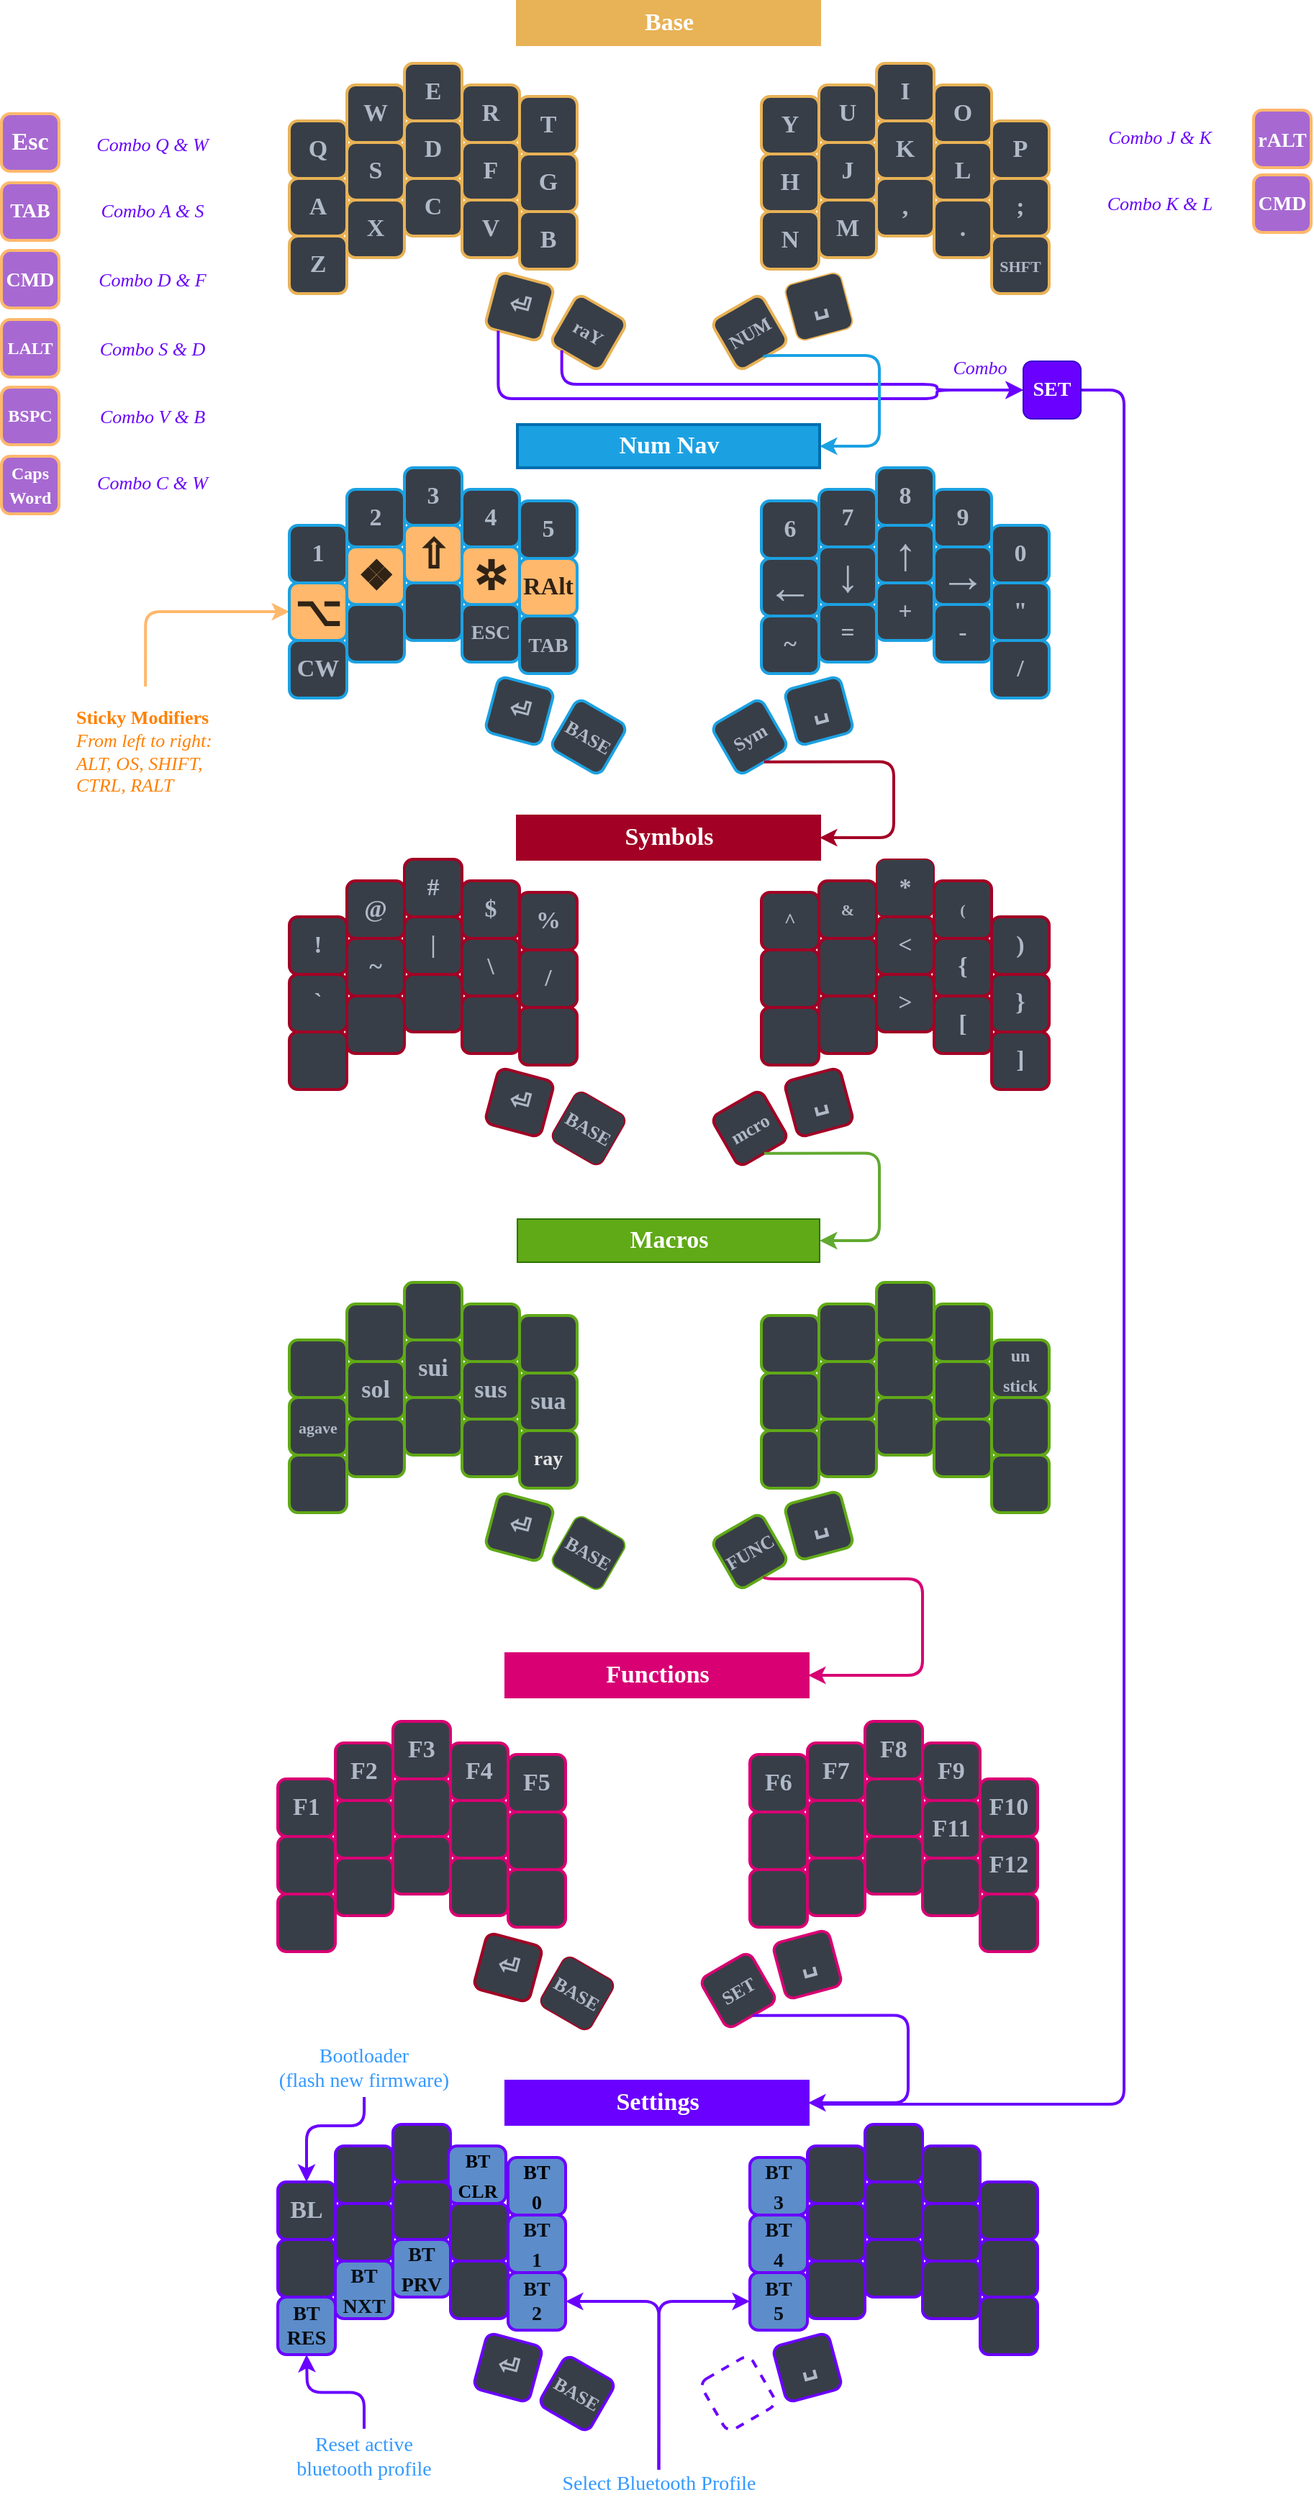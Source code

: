 <mxfile version="22.0.3" type="device">
  <diagram id="4mf2qkvwDCQgQ1x4O-1k" name="Page-1">
    <mxGraphModel dx="1158" dy="340" grid="1" gridSize="10" guides="1" tooltips="1" connect="1" arrows="1" fold="1" page="1" pageScale="1" pageWidth="850" pageHeight="1100" math="0" shadow="0">
      <root>
        <mxCell id="0" />
        <mxCell id="1" parent="0" />
        <mxCell id="qOO70KsoDbuKheBEqoZG-1" value="Q" style="whiteSpace=wrap;html=1;aspect=fixed;fontSize=17;fontFamily=Verdana;fontStyle=1;fontColor=#AFB9C7;fillColor=#383E47;rounded=1;strokeColor=#E8B256;strokeWidth=2;" parent="1" vertex="1">
          <mxGeometry x="150" y="137" width="40" height="40" as="geometry" />
        </mxCell>
        <mxCell id="qOO70KsoDbuKheBEqoZG-2" value="W" style="whiteSpace=wrap;html=1;aspect=fixed;fontSize=17;fontFamily=Verdana;fontStyle=1;fontColor=#AFB9C7;fillColor=#383E47;rounded=1;strokeColor=#E8B256;strokeWidth=2;" parent="1" vertex="1">
          <mxGeometry x="190" y="112" width="40" height="40" as="geometry" />
        </mxCell>
        <mxCell id="qOO70KsoDbuKheBEqoZG-3" value="E" style="whiteSpace=wrap;html=1;aspect=fixed;fontSize=17;fontFamily=Verdana;fontStyle=1;fontColor=#AFB9C7;fillColor=#383E47;rounded=1;strokeColor=#E8B256;strokeWidth=2;" parent="1" vertex="1">
          <mxGeometry x="230" y="97" width="40" height="40" as="geometry" />
        </mxCell>
        <mxCell id="qOO70KsoDbuKheBEqoZG-4" value="R" style="whiteSpace=wrap;html=1;aspect=fixed;fontSize=17;fontFamily=Verdana;fontStyle=1;fontColor=#AFB9C7;fillColor=#383E47;rounded=1;strokeColor=#E8B256;strokeWidth=2;" parent="1" vertex="1">
          <mxGeometry x="270" y="112" width="40" height="40" as="geometry" />
        </mxCell>
        <mxCell id="qOO70KsoDbuKheBEqoZG-5" value="T" style="whiteSpace=wrap;html=1;aspect=fixed;fontSize=17;fontFamily=Verdana;fontStyle=1;fontColor=#AFB9C7;fillColor=#383E47;rounded=1;strokeColor=#E8B256;strokeWidth=2;" parent="1" vertex="1">
          <mxGeometry x="310" y="120" width="40" height="40" as="geometry" />
        </mxCell>
        <mxCell id="qOO70KsoDbuKheBEqoZG-6" value="A" style="whiteSpace=wrap;html=1;aspect=fixed;fontSize=17;fontFamily=Verdana;fontStyle=1;fontColor=#AFB9C7;fillColor=#383E47;rounded=1;strokeColor=#E8B256;strokeWidth=2;" parent="1" vertex="1">
          <mxGeometry x="150" y="177" width="40" height="40" as="geometry" />
        </mxCell>
        <mxCell id="qOO70KsoDbuKheBEqoZG-7" value="S" style="whiteSpace=wrap;html=1;aspect=fixed;fontSize=17;fontFamily=Verdana;fontStyle=1;fontColor=#AFB9C7;fillColor=#383E47;rounded=1;strokeColor=#E8B256;strokeWidth=2;" parent="1" vertex="1">
          <mxGeometry x="190" y="152" width="40" height="40" as="geometry" />
        </mxCell>
        <mxCell id="qOO70KsoDbuKheBEqoZG-8" value="D" style="whiteSpace=wrap;html=1;aspect=fixed;fontSize=17;fontFamily=Verdana;fontStyle=1;fontColor=#AFB9C7;fillColor=#383E47;rounded=1;strokeColor=#E8B256;strokeWidth=2;" parent="1" vertex="1">
          <mxGeometry x="230" y="137" width="40" height="40" as="geometry" />
        </mxCell>
        <mxCell id="qOO70KsoDbuKheBEqoZG-9" value="F" style="whiteSpace=wrap;html=1;aspect=fixed;fontSize=17;fontFamily=Verdana;fontStyle=1;fontColor=#AFB9C7;fillColor=#383E47;rounded=1;strokeColor=#E8B256;strokeWidth=2;" parent="1" vertex="1">
          <mxGeometry x="270" y="152" width="40" height="40" as="geometry" />
        </mxCell>
        <mxCell id="qOO70KsoDbuKheBEqoZG-10" value="G" style="whiteSpace=wrap;html=1;aspect=fixed;fontSize=17;fontFamily=Verdana;fontStyle=1;fontColor=#AFB9C7;fillColor=#383E47;rounded=1;strokeColor=#E8B256;strokeWidth=2;" parent="1" vertex="1">
          <mxGeometry x="310" y="160" width="40" height="40" as="geometry" />
        </mxCell>
        <mxCell id="qOO70KsoDbuKheBEqoZG-11" value="Z" style="whiteSpace=wrap;html=1;aspect=fixed;fontSize=17;fontFamily=Verdana;fontStyle=1;fontColor=#AFB9C7;fillColor=#383E47;rounded=1;strokeColor=#E8B256;strokeWidth=2;" parent="1" vertex="1">
          <mxGeometry x="150" y="217" width="40" height="40" as="geometry" />
        </mxCell>
        <mxCell id="qOO70KsoDbuKheBEqoZG-12" value="X" style="whiteSpace=wrap;html=1;aspect=fixed;fontSize=17;fontFamily=Verdana;fontStyle=1;fontColor=#AFB9C7;fillColor=#383E47;rounded=1;strokeColor=#E8B256;strokeWidth=2;" parent="1" vertex="1">
          <mxGeometry x="190" y="192" width="40" height="40" as="geometry" />
        </mxCell>
        <mxCell id="qOO70KsoDbuKheBEqoZG-13" value="C" style="whiteSpace=wrap;html=1;aspect=fixed;fontSize=17;fontFamily=Verdana;fontStyle=1;fontColor=#AFB9C7;fillColor=#383E47;rounded=1;strokeColor=#E8B256;strokeWidth=2;" parent="1" vertex="1">
          <mxGeometry x="230" y="177" width="40" height="40" as="geometry" />
        </mxCell>
        <mxCell id="qOO70KsoDbuKheBEqoZG-14" value="V" style="whiteSpace=wrap;html=1;aspect=fixed;fontSize=17;fontFamily=Verdana;fontStyle=1;fontColor=#AFB9C7;fillColor=#383E47;rounded=1;strokeColor=#E8B256;strokeWidth=2;" parent="1" vertex="1">
          <mxGeometry x="270" y="192" width="40" height="40" as="geometry" />
        </mxCell>
        <mxCell id="qOO70KsoDbuKheBEqoZG-15" value="B" style="whiteSpace=wrap;html=1;aspect=fixed;fontSize=17;fontFamily=Verdana;fontStyle=1;fontColor=#AFB9C7;fillColor=#383E47;rounded=1;strokeColor=#E8B256;strokeWidth=2;" parent="1" vertex="1">
          <mxGeometry x="310" y="200" width="40" height="40" as="geometry" />
        </mxCell>
        <mxCell id="qOO70KsoDbuKheBEqoZG-16" value="&lt;font style=&quot;font-size: 14px;&quot;&gt;&lt;span style=&quot;font-size: 17px;&quot;&gt;⏎&lt;/span&gt;&lt;br&gt;&lt;/font&gt;" style="whiteSpace=wrap;html=1;aspect=fixed;rotation=15;fontSize=17;fontFamily=Verdana;fontStyle=1;fillColor=#383E47;strokeColor=#E8B256;fontColor=#AFB9C7;rounded=1;strokeWidth=2;" parent="1" vertex="1">
          <mxGeometry x="290" y="246" width="40" height="40" as="geometry" />
        </mxCell>
        <mxCell id="qOO70KsoDbuKheBEqoZG-17" value="&lt;div style=&quot;&quot;&gt;&lt;font style=&quot;font-size: 13px;&quot;&gt;raY&lt;/font&gt;&lt;/div&gt;" style="whiteSpace=wrap;html=1;aspect=fixed;rotation=30;fontSize=17;fontFamily=Verdana;fontStyle=1;fontColor=#AFB9C7;fillColor=#383E47;rounded=1;strokeColor=#E8B256;strokeWidth=2;" parent="1" vertex="1">
          <mxGeometry x="338" y="264" width="40" height="40" as="geometry" />
        </mxCell>
        <mxCell id="qOO70KsoDbuKheBEqoZG-18" value="Y" style="whiteSpace=wrap;html=1;aspect=fixed;fontSize=17;fontFamily=Verdana;fontStyle=1;fontColor=#AFB9C7;fillColor=#383E47;rounded=1;strokeColor=#E8B256;strokeWidth=2;" parent="1" vertex="1">
          <mxGeometry x="478" y="120" width="40" height="40" as="geometry" />
        </mxCell>
        <mxCell id="qOO70KsoDbuKheBEqoZG-19" value="U" style="whiteSpace=wrap;html=1;aspect=fixed;fontSize=17;fontFamily=Verdana;fontStyle=1;fontColor=#AFB9C7;fillColor=#383E47;rounded=1;strokeColor=#E8B256;strokeWidth=2;" parent="1" vertex="1">
          <mxGeometry x="518" y="112" width="40" height="40" as="geometry" />
        </mxCell>
        <mxCell id="qOO70KsoDbuKheBEqoZG-20" value="I" style="whiteSpace=wrap;html=1;aspect=fixed;fontSize=17;fontFamily=Verdana;fontStyle=1;fontColor=#AFB9C7;fillColor=#383E47;rounded=1;strokeColor=#E8B256;strokeWidth=2;" parent="1" vertex="1">
          <mxGeometry x="558" y="97" width="40" height="40" as="geometry" />
        </mxCell>
        <mxCell id="qOO70KsoDbuKheBEqoZG-21" value="O" style="whiteSpace=wrap;html=1;aspect=fixed;fontSize=17;fontFamily=Verdana;fontStyle=1;fontColor=#AFB9C7;fillColor=#383E47;rounded=1;strokeColor=#E8B256;strokeWidth=2;" parent="1" vertex="1">
          <mxGeometry x="598" y="112" width="40" height="40" as="geometry" />
        </mxCell>
        <mxCell id="qOO70KsoDbuKheBEqoZG-22" value="P" style="whiteSpace=wrap;html=1;aspect=fixed;fontSize=17;fontFamily=Verdana;fontStyle=1;fontColor=#AFB9C7;fillColor=#383E47;rounded=1;strokeColor=#E8B256;strokeWidth=2;" parent="1" vertex="1">
          <mxGeometry x="638" y="137" width="40" height="40" as="geometry" />
        </mxCell>
        <mxCell id="qOO70KsoDbuKheBEqoZG-23" value="H" style="whiteSpace=wrap;html=1;aspect=fixed;fontSize=17;fontFamily=Verdana;fontStyle=1;fontColor=#AFB9C7;fillColor=#383E47;rounded=1;strokeColor=#E8B256;strokeWidth=2;" parent="1" vertex="1">
          <mxGeometry x="478" y="160" width="40" height="40" as="geometry" />
        </mxCell>
        <mxCell id="qOO70KsoDbuKheBEqoZG-24" value="J" style="whiteSpace=wrap;html=1;aspect=fixed;fontSize=17;fontFamily=Verdana;fontStyle=1;fontColor=#AFB9C7;fillColor=#383E47;rounded=1;strokeColor=#E8B256;strokeWidth=2;" parent="1" vertex="1">
          <mxGeometry x="518" y="152" width="40" height="40" as="geometry" />
        </mxCell>
        <mxCell id="qOO70KsoDbuKheBEqoZG-25" value="K" style="whiteSpace=wrap;html=1;aspect=fixed;fontSize=17;fontFamily=Verdana;fontStyle=1;fontColor=#AFB9C7;fillColor=#383E47;rounded=1;strokeColor=#E8B256;strokeWidth=2;" parent="1" vertex="1">
          <mxGeometry x="558" y="137" width="40" height="40" as="geometry" />
        </mxCell>
        <mxCell id="qOO70KsoDbuKheBEqoZG-26" value="L" style="whiteSpace=wrap;html=1;aspect=fixed;fontSize=17;fontFamily=Verdana;fontStyle=1;fontColor=#AFB9C7;fillColor=#383E47;rounded=1;strokeColor=#E8B256;strokeWidth=2;" parent="1" vertex="1">
          <mxGeometry x="598" y="152" width="40" height="40" as="geometry" />
        </mxCell>
        <mxCell id="qOO70KsoDbuKheBEqoZG-27" value=";" style="whiteSpace=wrap;html=1;aspect=fixed;fontSize=17;fontFamily=Verdana;fontStyle=1;fontColor=#AFB9C7;fillColor=#383E47;rounded=1;strokeColor=#E8B256;strokeWidth=2;" parent="1" vertex="1">
          <mxGeometry x="638" y="177" width="40" height="40" as="geometry" />
        </mxCell>
        <mxCell id="qOO70KsoDbuKheBEqoZG-28" value="N" style="whiteSpace=wrap;html=1;aspect=fixed;fontSize=17;fontFamily=Verdana;fontStyle=1;fontColor=#AFB9C7;fillColor=#383E47;rounded=1;strokeColor=#E8B256;strokeWidth=2;" parent="1" vertex="1">
          <mxGeometry x="478" y="200" width="40" height="40" as="geometry" />
        </mxCell>
        <mxCell id="qOO70KsoDbuKheBEqoZG-29" value="M" style="whiteSpace=wrap;html=1;aspect=fixed;fontSize=17;fontFamily=Verdana;fontStyle=1;fontColor=#AFB9C7;fillColor=#383E47;rounded=1;strokeColor=#E8B256;strokeWidth=2;" parent="1" vertex="1">
          <mxGeometry x="518" y="192" width="40" height="40" as="geometry" />
        </mxCell>
        <mxCell id="qOO70KsoDbuKheBEqoZG-30" value="," style="whiteSpace=wrap;html=1;aspect=fixed;fontSize=17;fontFamily=Verdana;fontStyle=1;fontColor=#AFB9C7;fillColor=#383E47;rounded=1;strokeColor=#E8B256;strokeWidth=2;" parent="1" vertex="1">
          <mxGeometry x="558" y="177" width="40" height="40" as="geometry" />
        </mxCell>
        <mxCell id="qOO70KsoDbuKheBEqoZG-31" value="." style="whiteSpace=wrap;html=1;aspect=fixed;fontSize=17;fontFamily=Verdana;fontStyle=1;fontColor=#AFB9C7;fillColor=#383E47;rounded=1;strokeColor=#E8B256;strokeWidth=2;" parent="1" vertex="1">
          <mxGeometry x="598" y="192" width="40" height="40" as="geometry" />
        </mxCell>
        <mxCell id="qOO70KsoDbuKheBEqoZG-32" value="&lt;font style=&quot;font-size: 11px;&quot;&gt;SHFT&lt;/font&gt;" style="whiteSpace=wrap;html=1;aspect=fixed;fontSize=17;fontFamily=Verdana;fontStyle=1;fontColor=#AFB9C7;fillColor=#383E47;rounded=1;strokeColor=#E8B256;strokeWidth=2;" parent="1" vertex="1">
          <mxGeometry x="638" y="217" width="40" height="40" as="geometry" />
        </mxCell>
        <mxCell id="qOO70KsoDbuKheBEqoZG-245" style="edgeStyle=orthogonalEdgeStyle;rounded=1;orthogonalLoop=1;jettySize=auto;html=1;exitX=0.25;exitY=1;exitDx=0;exitDy=0;entryX=0;entryY=0.5;entryDx=0;entryDy=0;fontFamily=Verdana;fontSize=14;fontColor=#6906F9;strokeColor=#6A00FF;strokeWidth=2;" parent="1" source="qOO70KsoDbuKheBEqoZG-16" target="qOO70KsoDbuKheBEqoZG-145" edge="1">
          <mxGeometry relative="1" as="geometry">
            <Array as="points">
              <mxPoint x="295" y="330" />
              <mxPoint x="600" y="330" />
              <mxPoint x="600" y="324" />
            </Array>
          </mxGeometry>
        </mxCell>
        <mxCell id="qOO70KsoDbuKheBEqoZG-33" value="&lt;font style=&quot;font-size: 13px;&quot;&gt;NUM&lt;/font&gt;" style="whiteSpace=wrap;html=1;aspect=fixed;rotation=-30;fontSize=17;fontFamily=Verdana;fontStyle=1;fontColor=#AFB9C7;fillColor=#383E47;rounded=1;strokeColor=#E8B256;strokeWidth=2;" parent="1" vertex="1">
          <mxGeometry x="450" y="264" width="40" height="40" as="geometry" />
        </mxCell>
        <mxCell id="qOO70KsoDbuKheBEqoZG-246" style="edgeStyle=orthogonalEdgeStyle;rounded=1;orthogonalLoop=1;jettySize=auto;html=1;exitX=0.25;exitY=1;exitDx=0;exitDy=0;entryX=0;entryY=0.5;entryDx=0;entryDy=0;fontFamily=Verdana;fontSize=14;fontColor=#6906F9;strokeColor=#6A00FF;strokeWidth=2;" parent="1" source="qOO70KsoDbuKheBEqoZG-17" target="qOO70KsoDbuKheBEqoZG-145" edge="1">
          <mxGeometry relative="1" as="geometry">
            <Array as="points">
              <mxPoint x="339" y="320" />
              <mxPoint x="600" y="320" />
              <mxPoint x="600" y="324" />
            </Array>
          </mxGeometry>
        </mxCell>
        <mxCell id="CXPlqL_InlzVmIfdUQnU-1" style="edgeStyle=orthogonalEdgeStyle;rounded=1;orthogonalLoop=1;jettySize=auto;html=1;entryX=1;entryY=0.5;entryDx=0;entryDy=0;fontSize=14;strokeColor=#1BA1E2;strokeWidth=2;exitX=0.5;exitY=1;exitDx=0;exitDy=0;" parent="1" source="qOO70KsoDbuKheBEqoZG-33" target="qOO70KsoDbuKheBEqoZG-70" edge="1">
          <mxGeometry relative="1" as="geometry">
            <Array as="points">
              <mxPoint x="480" y="300" />
              <mxPoint x="560" y="300" />
              <mxPoint x="560" y="363" />
            </Array>
            <mxPoint x="780" y="320" as="sourcePoint" />
          </mxGeometry>
        </mxCell>
        <mxCell id="qOO70KsoDbuKheBEqoZG-34" value="&lt;span style=&quot;color: rgb(175, 185, 199);&quot;&gt;␣&lt;/span&gt;" style="whiteSpace=wrap;html=1;aspect=fixed;rotation=-15;fontSize=17;fontFamily=Verdana;fontStyle=1;fillColor=#383E47;strokeColor=#E8B256;fontColor=#ffffff;rounded=1;labelBackgroundColor=none;" parent="1" vertex="1">
          <mxGeometry x="498" y="246" width="40" height="40" as="geometry" />
        </mxCell>
        <mxCell id="qOO70KsoDbuKheBEqoZG-35" value="&lt;b&gt;&lt;font color=&quot;#ffffff&quot;&gt;Base&lt;/font&gt;&lt;/b&gt;" style="rounded=0;whiteSpace=wrap;html=1;fontFamily=Verdana;fontSize=17;fontColor=#AFB9C7;fillColor=#E8B256;strokeColor=#E8B256;strokeWidth=2;" parent="1" vertex="1">
          <mxGeometry x="308.5" y="54" width="210" height="30" as="geometry" />
        </mxCell>
        <mxCell id="qOO70KsoDbuKheBEqoZG-36" value="1" style="whiteSpace=wrap;html=1;aspect=fixed;fontSize=17;fontFamily=Verdana;fontStyle=1;fontColor=#AFB9C7;fillColor=#383E47;rounded=1;strokeColor=#1BA1E2;strokeWidth=2;" parent="1" vertex="1">
          <mxGeometry x="150" y="418" width="40" height="40" as="geometry" />
        </mxCell>
        <mxCell id="qOO70KsoDbuKheBEqoZG-37" value="2" style="whiteSpace=wrap;html=1;aspect=fixed;fontSize=17;fontFamily=Verdana;fontStyle=1;fontColor=#AFB9C7;fillColor=#383E47;rounded=1;strokeColor=#1BA1E2;strokeWidth=2;" parent="1" vertex="1">
          <mxGeometry x="190" y="393" width="40" height="40" as="geometry" />
        </mxCell>
        <mxCell id="qOO70KsoDbuKheBEqoZG-38" value="3" style="whiteSpace=wrap;html=1;aspect=fixed;fontSize=17;fontFamily=Verdana;fontStyle=1;fontColor=#AFB9C7;fillColor=#383E47;rounded=1;strokeColor=#1BA1E2;strokeWidth=2;" parent="1" vertex="1">
          <mxGeometry x="230" y="378" width="40" height="40" as="geometry" />
        </mxCell>
        <mxCell id="qOO70KsoDbuKheBEqoZG-39" value="4" style="whiteSpace=wrap;html=1;aspect=fixed;fontSize=17;fontFamily=Verdana;fontStyle=1;fontColor=#AFB9C7;fillColor=#383E47;rounded=1;strokeColor=#1BA1E2;strokeWidth=2;" parent="1" vertex="1">
          <mxGeometry x="270" y="393" width="40" height="40" as="geometry" />
        </mxCell>
        <mxCell id="qOO70KsoDbuKheBEqoZG-40" value="5" style="whiteSpace=wrap;html=1;aspect=fixed;fontSize=17;fontFamily=Verdana;fontStyle=1;fontColor=#AFB9C7;fillColor=#383E47;rounded=1;strokeColor=#1BA1E2;strokeWidth=2;" parent="1" vertex="1">
          <mxGeometry x="310" y="401" width="40" height="40" as="geometry" />
        </mxCell>
        <mxCell id="qOO70KsoDbuKheBEqoZG-46" value="CW" style="whiteSpace=wrap;html=1;aspect=fixed;fontSize=17;fontFamily=Verdana;fontStyle=1;fontColor=#AFB9C7;fillColor=#383E47;rounded=1;strokeColor=#1BA1E2;strokeWidth=2;" parent="1" vertex="1">
          <mxGeometry x="150" y="498" width="40" height="40" as="geometry" />
        </mxCell>
        <mxCell id="qOO70KsoDbuKheBEqoZG-47" value="" style="whiteSpace=wrap;html=1;aspect=fixed;fontSize=17;fontFamily=Verdana;fontStyle=1;fontColor=#AFB9C7;fillColor=#383E47;rounded=1;strokeColor=#1BA1E2;strokeWidth=2;" parent="1" vertex="1">
          <mxGeometry x="190" y="473" width="40" height="40" as="geometry" />
        </mxCell>
        <mxCell id="qOO70KsoDbuKheBEqoZG-48" value="" style="whiteSpace=wrap;html=1;aspect=fixed;fontSize=17;fontFamily=Verdana;fontStyle=1;fontColor=#AFB9C7;fillColor=#383E47;rounded=1;strokeColor=#1BA1E2;strokeWidth=2;" parent="1" vertex="1">
          <mxGeometry x="230" y="458" width="40" height="40" as="geometry" />
        </mxCell>
        <mxCell id="qOO70KsoDbuKheBEqoZG-49" value="ESC" style="whiteSpace=wrap;html=1;aspect=fixed;fontSize=14;fontFamily=Verdana;fontStyle=1;fontColor=#AFB9C7;fillColor=#383E47;rounded=1;strokeColor=#1BA1E2;strokeWidth=2;" parent="1" vertex="1">
          <mxGeometry x="270" y="473" width="40" height="40" as="geometry" />
        </mxCell>
        <mxCell id="qOO70KsoDbuKheBEqoZG-50" value="&lt;font style=&quot;font-size: 14px;&quot;&gt;TAB&lt;/font&gt;" style="whiteSpace=wrap;html=1;aspect=fixed;fontSize=17;fontFamily=Verdana;fontStyle=1;fontColor=#AFB9C7;fillColor=#383E47;rounded=1;strokeColor=#1BA1E2;strokeWidth=2;" parent="1" vertex="1">
          <mxGeometry x="310" y="481" width="40" height="40" as="geometry" />
        </mxCell>
        <mxCell id="qOO70KsoDbuKheBEqoZG-51" value="&lt;span style=&quot;color: rgb(175, 185, 199); font-size: 17px;&quot;&gt;⏎&lt;/span&gt;" style="whiteSpace=wrap;html=1;aspect=fixed;rotation=15;fontSize=14;fontFamily=Verdana;fontStyle=1;fontColor=#FFFFFF;fillColor=#383E47;strokeColor=#1BA1E2;rounded=1;strokeWidth=2;" parent="1" vertex="1">
          <mxGeometry x="290" y="527" width="40" height="40" as="geometry" />
        </mxCell>
        <mxCell id="qOO70KsoDbuKheBEqoZG-52" value="&lt;font style=&quot;font-size: 13px;&quot;&gt;BASE&lt;/font&gt;" style="whiteSpace=wrap;html=1;aspect=fixed;rotation=30;fontSize=17;fontFamily=Verdana;fontStyle=1;fontColor=#AFB9C7;fillColor=#383E47;strokeColor=#1BA1E2;rounded=1;strokeWidth=2;" parent="1" vertex="1">
          <mxGeometry x="338" y="545" width="40" height="40" as="geometry" />
        </mxCell>
        <mxCell id="qOO70KsoDbuKheBEqoZG-53" value="6" style="whiteSpace=wrap;html=1;aspect=fixed;fontSize=17;fontFamily=Verdana;fontStyle=1;fontColor=#AFB9C7;fillColor=#383E47;rounded=1;strokeColor=#1BA1E2;strokeWidth=2;" parent="1" vertex="1">
          <mxGeometry x="478" y="401" width="40" height="40" as="geometry" />
        </mxCell>
        <mxCell id="qOO70KsoDbuKheBEqoZG-54" value="7" style="whiteSpace=wrap;html=1;aspect=fixed;fontSize=17;fontFamily=Verdana;fontStyle=1;fontColor=#AFB9C7;fillColor=#383E47;rounded=1;strokeColor=#1BA1E2;strokeWidth=2;" parent="1" vertex="1">
          <mxGeometry x="518" y="393" width="40" height="40" as="geometry" />
        </mxCell>
        <mxCell id="qOO70KsoDbuKheBEqoZG-55" value="8" style="whiteSpace=wrap;html=1;aspect=fixed;fontSize=17;fontFamily=Verdana;fontStyle=1;fontColor=#AFB9C7;fillColor=#383E47;rounded=1;strokeColor=#1BA1E2;strokeWidth=2;" parent="1" vertex="1">
          <mxGeometry x="558" y="378" width="40" height="40" as="geometry" />
        </mxCell>
        <mxCell id="qOO70KsoDbuKheBEqoZG-56" value="9" style="whiteSpace=wrap;html=1;aspect=fixed;fontSize=17;fontFamily=Verdana;fontStyle=1;fontColor=#AFB9C7;fillColor=#383E47;rounded=1;strokeColor=#1BA1E2;strokeWidth=2;" parent="1" vertex="1">
          <mxGeometry x="598" y="393" width="40" height="40" as="geometry" />
        </mxCell>
        <mxCell id="qOO70KsoDbuKheBEqoZG-57" value="0" style="whiteSpace=wrap;html=1;aspect=fixed;fontSize=17;fontFamily=Verdana;fontStyle=1;fontColor=#AFB9C7;fillColor=#383E47;rounded=1;strokeColor=#1BA1E2;strokeWidth=2;" parent="1" vertex="1">
          <mxGeometry x="638" y="418" width="40" height="40" as="geometry" />
        </mxCell>
        <mxCell id="qOO70KsoDbuKheBEqoZG-58" value="&lt;span style=&quot;font-family: &amp;quot;segoe ui emoji&amp;quot;, &amp;quot;apple color emoji&amp;quot;, &amp;quot;noto color emoji&amp;quot;; font-size: 32px;&quot;&gt;←&lt;/span&gt;" style="whiteSpace=wrap;html=1;aspect=fixed;fontSize=17;fontFamily=Verdana;fontStyle=1;fontColor=#AFB9C7;fillColor=#383E47;rounded=1;strokeColor=#1BA1E2;strokeWidth=2;" parent="1" vertex="1">
          <mxGeometry x="478" y="441" width="40" height="40" as="geometry" />
        </mxCell>
        <mxCell id="qOO70KsoDbuKheBEqoZG-59" value="&lt;span style=&quot;font-family: &amp;quot;segoe ui emoji&amp;quot;, &amp;quot;apple color emoji&amp;quot;, &amp;quot;noto color emoji&amp;quot;; font-size: 32px;&quot;&gt;↓&lt;/span&gt;" style="whiteSpace=wrap;html=1;aspect=fixed;fontSize=17;fontFamily=Verdana;fontStyle=1;fontColor=#AFB9C7;fillColor=#383E47;rounded=1;strokeColor=#1BA1E2;strokeWidth=2;" parent="1" vertex="1">
          <mxGeometry x="518" y="433" width="40" height="40" as="geometry" />
        </mxCell>
        <mxCell id="qOO70KsoDbuKheBEqoZG-60" value="&lt;span style=&quot;font-family: &amp;quot;segoe ui emoji&amp;quot;, &amp;quot;apple color emoji&amp;quot;, &amp;quot;noto color emoji&amp;quot;; font-size: 32px;&quot;&gt;↑&lt;/span&gt;" style="whiteSpace=wrap;html=1;aspect=fixed;fontSize=17;fontFamily=Verdana;fontStyle=1;fontColor=#AFB9C7;fillColor=#383E47;rounded=1;strokeColor=#1BA1E2;strokeWidth=2;" parent="1" vertex="1">
          <mxGeometry x="558" y="418" width="40" height="40" as="geometry" />
        </mxCell>
        <mxCell id="qOO70KsoDbuKheBEqoZG-61" value="&lt;span style=&quot;font-family: &amp;quot;segoe ui emoji&amp;quot;, &amp;quot;apple color emoji&amp;quot;, &amp;quot;noto color emoji&amp;quot;; font-size: 32px;&quot;&gt;→&lt;/span&gt;" style="whiteSpace=wrap;html=1;aspect=fixed;fontSize=17;fontFamily=Verdana;fontStyle=1;fontColor=#AFB9C7;fillColor=#383E47;rounded=1;strokeColor=#1BA1E2;strokeWidth=2;" parent="1" vertex="1">
          <mxGeometry x="598" y="433" width="40" height="40" as="geometry" />
        </mxCell>
        <mxCell id="qOO70KsoDbuKheBEqoZG-62" value="&quot;" style="whiteSpace=wrap;html=1;aspect=fixed;fontSize=17;fontFamily=Verdana;fontStyle=1;fontColor=#AFB9C7;fillColor=#383E47;rounded=1;strokeColor=#1BA1E2;strokeWidth=2;" parent="1" vertex="1">
          <mxGeometry x="638" y="458" width="40" height="40" as="geometry" />
        </mxCell>
        <mxCell id="qOO70KsoDbuKheBEqoZG-63" value="~" style="whiteSpace=wrap;html=1;aspect=fixed;fontSize=17;fontFamily=Verdana;fontStyle=1;fontColor=#AFB9C7;fillColor=#383E47;rounded=1;strokeColor=#1BA1E2;strokeWidth=2;" parent="1" vertex="1">
          <mxGeometry x="478" y="481" width="40" height="40" as="geometry" />
        </mxCell>
        <mxCell id="qOO70KsoDbuKheBEqoZG-64" value="=" style="whiteSpace=wrap;html=1;aspect=fixed;fontSize=17;fontFamily=Verdana;fontStyle=1;fontColor=#AFB9C7;fillColor=#383E47;rounded=1;strokeColor=#1BA1E2;strokeWidth=2;" parent="1" vertex="1">
          <mxGeometry x="518" y="473" width="40" height="40" as="geometry" />
        </mxCell>
        <mxCell id="qOO70KsoDbuKheBEqoZG-65" value="+" style="whiteSpace=wrap;html=1;aspect=fixed;fontSize=17;fontFamily=Verdana;fontStyle=1;fontColor=#AFB9C7;fillColor=#383E47;rounded=1;strokeColor=#1BA1E2;strokeWidth=2;" parent="1" vertex="1">
          <mxGeometry x="558" y="458" width="40" height="40" as="geometry" />
        </mxCell>
        <mxCell id="qOO70KsoDbuKheBEqoZG-66" value="-" style="whiteSpace=wrap;html=1;aspect=fixed;fontSize=17;fontFamily=Verdana;fontStyle=1;fontColor=#AFB9C7;fillColor=#383E47;rounded=1;strokeColor=#1BA1E2;strokeWidth=2;" parent="1" vertex="1">
          <mxGeometry x="598" y="473" width="40" height="40" as="geometry" />
        </mxCell>
        <mxCell id="qOO70KsoDbuKheBEqoZG-67" value="/" style="whiteSpace=wrap;html=1;aspect=fixed;fontSize=17;fontFamily=Verdana;fontStyle=1;fontColor=#AFB9C7;fillColor=#383E47;rounded=1;strokeColor=#1BA1E2;strokeWidth=2;" parent="1" vertex="1">
          <mxGeometry x="638" y="498" width="40" height="40" as="geometry" />
        </mxCell>
        <mxCell id="qOO70KsoDbuKheBEqoZG-68" value="&lt;font style=&quot;font-size: 13px;&quot;&gt;Sym&lt;/font&gt;" style="whiteSpace=wrap;html=1;aspect=fixed;rotation=-30;fontSize=17;fontFamily=Verdana;fontStyle=1;fontColor=#AFB9C7;fillColor=#383E47;rounded=1;strokeColor=#1BA1E2;strokeWidth=2;" parent="1" vertex="1">
          <mxGeometry x="450" y="545" width="40" height="40" as="geometry" />
        </mxCell>
        <mxCell id="CXPlqL_InlzVmIfdUQnU-5" style="edgeStyle=orthogonalEdgeStyle;rounded=1;orthogonalLoop=1;jettySize=auto;html=1;entryX=1;entryY=0.5;entryDx=0;entryDy=0;strokeColor=#A20025;strokeWidth=2;fontSize=14;fontColor=#AFB9C7;exitX=0.5;exitY=1;exitDx=0;exitDy=0;" parent="1" source="qOO70KsoDbuKheBEqoZG-68" target="qOO70KsoDbuKheBEqoZG-140" edge="1">
          <mxGeometry relative="1" as="geometry">
            <Array as="points">
              <mxPoint x="570" y="582" />
              <mxPoint x="570" y="635" />
            </Array>
          </mxGeometry>
        </mxCell>
        <mxCell id="qOO70KsoDbuKheBEqoZG-69" value="&lt;span style=&quot;color: rgb(175, 185, 199); font-size: 17px;&quot;&gt;␣&lt;/span&gt;" style="whiteSpace=wrap;html=1;aspect=fixed;rotation=-15;fontSize=14;fontFamily=Verdana;fontStyle=1;fontColor=#FFFFFF;fillColor=#383E47;strokeColor=#1BA1E2;shadow=0;sketch=0;rounded=1;glass=0;strokeWidth=2;" parent="1" vertex="1">
          <mxGeometry x="498" y="527" width="40" height="40" as="geometry" />
        </mxCell>
        <mxCell id="qOO70KsoDbuKheBEqoZG-70" value="&lt;b&gt;Num Nav&lt;/b&gt;" style="rounded=0;whiteSpace=wrap;html=1;fontFamily=Verdana;fontSize=17;fillColor=#1BA1E2;strokeColor=#006EAF;fontStyle=0;fontColor=#ffffff;strokeWidth=2;" parent="1" vertex="1">
          <mxGeometry x="308.5" y="348" width="210" height="30" as="geometry" />
        </mxCell>
        <mxCell id="qOO70KsoDbuKheBEqoZG-106" value="!" style="whiteSpace=wrap;html=1;aspect=fixed;fontSize=17;fontFamily=Verdana;fontStyle=1;fontColor=#AFB9C7;fillColor=#383E47;rounded=1;strokeColor=#A20025;strokeWidth=2;" parent="1" vertex="1">
          <mxGeometry x="150" y="690" width="40" height="40" as="geometry" />
        </mxCell>
        <mxCell id="qOO70KsoDbuKheBEqoZG-107" value="@" style="whiteSpace=wrap;html=1;aspect=fixed;fontSize=17;fontFamily=Verdana;fontStyle=1;fontColor=#AFB9C7;fillColor=#383E47;rounded=1;strokeColor=#A20025;strokeWidth=2;" parent="1" vertex="1">
          <mxGeometry x="190" y="665" width="40" height="40" as="geometry" />
        </mxCell>
        <mxCell id="qOO70KsoDbuKheBEqoZG-108" value="#" style="whiteSpace=wrap;html=1;aspect=fixed;fontSize=17;fontFamily=Verdana;fontStyle=1;fontColor=#AFB9C7;fillColor=#383E47;rounded=1;strokeColor=#A20025;strokeWidth=2;" parent="1" vertex="1">
          <mxGeometry x="230" y="650" width="40" height="40" as="geometry" />
        </mxCell>
        <mxCell id="qOO70KsoDbuKheBEqoZG-109" value="$" style="whiteSpace=wrap;html=1;aspect=fixed;fontSize=17;fontFamily=Verdana;fontStyle=1;fontColor=#AFB9C7;fillColor=#383E47;rounded=1;strokeColor=#A20025;strokeWidth=2;" parent="1" vertex="1">
          <mxGeometry x="270" y="665" width="40" height="40" as="geometry" />
        </mxCell>
        <mxCell id="qOO70KsoDbuKheBEqoZG-110" value="%" style="whiteSpace=wrap;html=1;aspect=fixed;fontSize=17;fontFamily=Verdana;fontStyle=1;fontColor=#AFB9C7;fillColor=#383E47;rounded=1;strokeColor=#A20025;strokeWidth=2;" parent="1" vertex="1">
          <mxGeometry x="310" y="673" width="40" height="40" as="geometry" />
        </mxCell>
        <mxCell id="qOO70KsoDbuKheBEqoZG-111" value="&lt;span style=&quot;&quot;&gt;`&lt;/span&gt;" style="whiteSpace=wrap;html=1;aspect=fixed;fontSize=17;fontFamily=Verdana;fontStyle=1;fillColor=#383E47;strokeColor=#A20025;fontColor=#AFB9C7;rounded=1;strokeWidth=2;" parent="1" vertex="1">
          <mxGeometry x="150" y="730" width="40" height="40" as="geometry" />
        </mxCell>
        <mxCell id="qOO70KsoDbuKheBEqoZG-112" value="~" style="whiteSpace=wrap;html=1;aspect=fixed;fontSize=17;fontFamily=Verdana;fontStyle=1;fillColor=#383E47;strokeColor=#A20025;fontColor=#AFB9C7;rounded=1;strokeWidth=2;" parent="1" vertex="1">
          <mxGeometry x="190" y="705" width="40" height="40" as="geometry" />
        </mxCell>
        <mxCell id="qOO70KsoDbuKheBEqoZG-113" value="|" style="whiteSpace=wrap;html=1;aspect=fixed;fontSize=17;fontFamily=Verdana;fontStyle=1;fillColor=#383E47;strokeColor=#A20025;fontColor=#AFB9C7;rounded=1;strokeWidth=2;" parent="1" vertex="1">
          <mxGeometry x="230" y="690" width="40" height="40" as="geometry" />
        </mxCell>
        <mxCell id="qOO70KsoDbuKheBEqoZG-114" value="\" style="whiteSpace=wrap;html=1;aspect=fixed;fontSize=17;fontFamily=Verdana;fontStyle=1;fillColor=#383E47;strokeColor=#A20025;fontColor=#AFB9C7;rounded=1;strokeWidth=2;" parent="1" vertex="1">
          <mxGeometry x="270" y="705" width="40" height="40" as="geometry" />
        </mxCell>
        <mxCell id="qOO70KsoDbuKheBEqoZG-116" value="" style="whiteSpace=wrap;html=1;aspect=fixed;fontSize=17;fontFamily=Verdana;fontStyle=1;fontColor=#AFB9C7;fillColor=#383E47;rounded=1;strokeColor=#A20025;strokeWidth=2;" parent="1" vertex="1">
          <mxGeometry x="150" y="770" width="40" height="40" as="geometry" />
        </mxCell>
        <mxCell id="qOO70KsoDbuKheBEqoZG-117" value="" style="whiteSpace=wrap;html=1;aspect=fixed;fontSize=17;fontFamily=Verdana;fontStyle=1;fontColor=#AFB9C7;fillColor=#383E47;rounded=1;strokeColor=#A20025;strokeWidth=2;" parent="1" vertex="1">
          <mxGeometry x="190" y="745" width="40" height="40" as="geometry" />
        </mxCell>
        <mxCell id="qOO70KsoDbuKheBEqoZG-118" value="" style="whiteSpace=wrap;html=1;aspect=fixed;fontSize=17;fontFamily=Verdana;fontStyle=1;fontColor=#AFB9C7;fillColor=#383E47;rounded=1;strokeColor=#A20025;strokeWidth=2;" parent="1" vertex="1">
          <mxGeometry x="230" y="730" width="40" height="40" as="geometry" />
        </mxCell>
        <mxCell id="qOO70KsoDbuKheBEqoZG-119" value="" style="whiteSpace=wrap;html=1;aspect=fixed;fontSize=17;fontFamily=Verdana;fontStyle=1;fontColor=#AFB9C7;fillColor=#383E47;rounded=1;strokeColor=#A20025;strokeWidth=2;" parent="1" vertex="1">
          <mxGeometry x="270" y="745" width="40" height="40" as="geometry" />
        </mxCell>
        <mxCell id="qOO70KsoDbuKheBEqoZG-120" value="" style="whiteSpace=wrap;html=1;aspect=fixed;fontSize=17;fontFamily=Verdana;fontStyle=1;fontColor=#AFB9C7;fillColor=#383E47;rounded=1;strokeColor=#A20025;strokeWidth=2;" parent="1" vertex="1">
          <mxGeometry x="310" y="753" width="40" height="40" as="geometry" />
        </mxCell>
        <mxCell id="qOO70KsoDbuKheBEqoZG-121" value="&lt;meta charset=&quot;utf-8&quot;&gt;&lt;span style=&quot;color: rgb(175, 185, 199); font-family: Verdana; font-size: 17px; font-style: normal; font-variant-ligatures: normal; font-variant-caps: normal; font-weight: 700; letter-spacing: normal; orphans: 2; text-align: center; text-indent: 0px; text-transform: none; widows: 2; word-spacing: 0px; -webkit-text-stroke-width: 0px; background-color: rgb(56, 62, 71); text-decoration-thickness: initial; text-decoration-style: initial; text-decoration-color: initial; float: none; display: inline !important;&quot;&gt;⏎&lt;/span&gt;" style="whiteSpace=wrap;html=1;aspect=fixed;rotation=15;fontSize=12;fontFamily=Verdana;fontStyle=1;fontColor=#FFFFFF;fillColor=#383E47;strokeColor=#A20025;rounded=1;shadow=0;glass=0;sketch=0;strokeWidth=2;" parent="1" vertex="1">
          <mxGeometry x="290" y="799" width="40" height="40" as="geometry" />
        </mxCell>
        <mxCell id="qOO70KsoDbuKheBEqoZG-122" value="&lt;font style=&quot;font-size: 13px;&quot;&gt;BASE&lt;/font&gt;" style="whiteSpace=wrap;html=1;aspect=fixed;rotation=30;fontSize=17;fontFamily=Verdana;fontStyle=1;fontColor=#AFB9C7;fillColor=#383E47;rounded=1;strokeColor=#A20025;" parent="1" vertex="1">
          <mxGeometry x="338" y="817" width="40" height="40" as="geometry" />
        </mxCell>
        <mxCell id="qOO70KsoDbuKheBEqoZG-123" value="^" style="whiteSpace=wrap;html=1;aspect=fixed;fontSize=14;fontFamily=Verdana;fontStyle=1;fontColor=#AFB9C7;fillColor=#383E47;rounded=1;strokeColor=#A20025;strokeWidth=2;" parent="1" vertex="1">
          <mxGeometry x="478" y="673" width="40" height="40" as="geometry" />
        </mxCell>
        <mxCell id="qOO70KsoDbuKheBEqoZG-124" value="&amp;amp;" style="whiteSpace=wrap;html=1;aspect=fixed;fontSize=11;fontFamily=Verdana;fontStyle=1;fontColor=#AFB9C7;fillColor=#383E47;rounded=1;strokeColor=#A20025;strokeWidth=2;" parent="1" vertex="1">
          <mxGeometry x="518" y="665" width="40" height="40" as="geometry" />
        </mxCell>
        <mxCell id="qOO70KsoDbuKheBEqoZG-125" value="*" style="whiteSpace=wrap;html=1;aspect=fixed;fontSize=17;fontFamily=Verdana;fontStyle=1;fontColor=#AFB9C7;fillColor=#383E47;rounded=1;strokeColor=#A20025;" parent="1" vertex="1">
          <mxGeometry x="558" y="650" width="40" height="40" as="geometry" />
        </mxCell>
        <mxCell id="qOO70KsoDbuKheBEqoZG-126" value="(" style="whiteSpace=wrap;html=1;aspect=fixed;fontSize=11;fontFamily=Verdana;fontStyle=1;fontColor=#AFB9C7;fillColor=#383E47;rounded=1;strokeColor=#A20025;strokeWidth=2;" parent="1" vertex="1">
          <mxGeometry x="598" y="665" width="40" height="40" as="geometry" />
        </mxCell>
        <mxCell id="qOO70KsoDbuKheBEqoZG-127" value=")" style="whiteSpace=wrap;html=1;aspect=fixed;fontSize=17;fontFamily=Verdana;fontStyle=1;fontColor=#AFB9C7;fillColor=#383E47;rounded=1;strokeColor=#A20025;strokeWidth=2;" parent="1" vertex="1">
          <mxGeometry x="638" y="690" width="40" height="40" as="geometry" />
        </mxCell>
        <mxCell id="qOO70KsoDbuKheBEqoZG-128" value="" style="whiteSpace=wrap;html=1;aspect=fixed;fontSize=14;fontFamily=Verdana;fontStyle=1;fontColor=#AFB9C7;fillColor=#383E47;rounded=1;strokeColor=#A20025;strokeWidth=2;" parent="1" vertex="1">
          <mxGeometry x="478" y="713" width="40" height="40" as="geometry" />
        </mxCell>
        <mxCell id="qOO70KsoDbuKheBEqoZG-129" value="" style="whiteSpace=wrap;html=1;aspect=fixed;fontSize=17;fontFamily=Verdana;fontStyle=1;fontColor=#AFB9C7;fillColor=#383E47;rounded=1;strokeColor=#A20025;strokeWidth=2;" parent="1" vertex="1">
          <mxGeometry x="518" y="705" width="40" height="40" as="geometry" />
        </mxCell>
        <mxCell id="qOO70KsoDbuKheBEqoZG-130" value="&amp;lt;" style="whiteSpace=wrap;html=1;aspect=fixed;fontSize=17;fontFamily=Verdana;fontStyle=1;fontColor=#AFB9C7;fillColor=#383E47;rounded=1;strokeColor=#A20025;strokeWidth=2;" parent="1" vertex="1">
          <mxGeometry x="558" y="690" width="40" height="40" as="geometry" />
        </mxCell>
        <mxCell id="qOO70KsoDbuKheBEqoZG-131" value="{" style="whiteSpace=wrap;html=1;aspect=fixed;fontSize=17;fontFamily=Verdana;fontStyle=1;fontColor=#AFB9C7;fillColor=#383E47;rounded=1;strokeColor=#A20025;strokeWidth=2;" parent="1" vertex="1">
          <mxGeometry x="598" y="705" width="40" height="40" as="geometry" />
        </mxCell>
        <mxCell id="qOO70KsoDbuKheBEqoZG-132" value="}" style="whiteSpace=wrap;html=1;aspect=fixed;fontSize=17;fontFamily=Verdana;fontStyle=1;fontColor=#AFB9C7;fillColor=#383E47;rounded=1;strokeColor=#A20025;strokeWidth=2;" parent="1" vertex="1">
          <mxGeometry x="638" y="730" width="40" height="40" as="geometry" />
        </mxCell>
        <mxCell id="qOO70KsoDbuKheBEqoZG-133" value="" style="whiteSpace=wrap;html=1;aspect=fixed;fontSize=17;fontFamily=Verdana;fontStyle=1;fontColor=#AFB9C7;fillColor=#383E47;rounded=1;strokeColor=#A20025;strokeWidth=2;" parent="1" vertex="1">
          <mxGeometry x="478" y="753" width="40" height="40" as="geometry" />
        </mxCell>
        <mxCell id="qOO70KsoDbuKheBEqoZG-134" value="" style="whiteSpace=wrap;html=1;aspect=fixed;fontSize=17;fontFamily=Verdana;fontStyle=1;fontColor=#AFB9C7;fillColor=#383E47;rounded=1;strokeColor=#A20025;strokeWidth=2;" parent="1" vertex="1">
          <mxGeometry x="518" y="745" width="40" height="40" as="geometry" />
        </mxCell>
        <mxCell id="qOO70KsoDbuKheBEqoZG-135" value="&amp;gt;" style="whiteSpace=wrap;html=1;aspect=fixed;fontSize=17;fontFamily=Verdana;fontStyle=1;fontColor=#AFB9C7;fillColor=#383E47;rounded=1;strokeColor=#A20025;strokeWidth=2;" parent="1" vertex="1">
          <mxGeometry x="558" y="730" width="40" height="40" as="geometry" />
        </mxCell>
        <mxCell id="qOO70KsoDbuKheBEqoZG-136" value="[" style="whiteSpace=wrap;html=1;aspect=fixed;fontSize=17;fontFamily=Verdana;fontStyle=1;fontColor=#AFB9C7;fillColor=#383E47;rounded=1;strokeColor=#A20025;strokeWidth=2;" parent="1" vertex="1">
          <mxGeometry x="598" y="745" width="40" height="40" as="geometry" />
        </mxCell>
        <mxCell id="qOO70KsoDbuKheBEqoZG-137" value="]" style="whiteSpace=wrap;html=1;aspect=fixed;fontSize=17;fontFamily=Verdana;fontStyle=1;fontColor=#AFB9C7;fillColor=#383E47;rounded=1;strokeColor=#A20025;strokeWidth=2;" parent="1" vertex="1">
          <mxGeometry x="638" y="770" width="40" height="40" as="geometry" />
        </mxCell>
        <mxCell id="qOO70KsoDbuKheBEqoZG-138" value="mcro" style="whiteSpace=wrap;html=1;aspect=fixed;rotation=-30;fontSize=13;fontFamily=Verdana;fontStyle=1;fontColor=#AFB9C7;fillColor=#383E47;rounded=1;strokeColor=#A20025;strokeWidth=2;" parent="1" vertex="1">
          <mxGeometry x="450" y="817" width="40" height="40" as="geometry" />
        </mxCell>
        <mxCell id="qOO70KsoDbuKheBEqoZG-253" style="edgeStyle=orthogonalEdgeStyle;rounded=1;orthogonalLoop=1;jettySize=auto;html=1;exitX=0.5;exitY=1;exitDx=0;exitDy=0;entryX=1;entryY=0.5;entryDx=0;entryDy=0;fontFamily=Verdana;fontSize=14;fontColor=#61A92F;strokeColor=#61A92F;strokeWidth=2;" parent="1" source="qOO70KsoDbuKheBEqoZG-138" target="qOO70KsoDbuKheBEqoZG-187" edge="1">
          <mxGeometry relative="1" as="geometry">
            <Array as="points">
              <mxPoint x="560" y="854" />
              <mxPoint x="560" y="915" />
            </Array>
          </mxGeometry>
        </mxCell>
        <mxCell id="qOO70KsoDbuKheBEqoZG-139" value="&lt;font style=&quot;font-size: 13px;&quot;&gt;&lt;span style=&quot;color: rgb(175, 185, 199); font-size: 17px;&quot;&gt;␣&lt;/span&gt;&lt;br&gt;&lt;/font&gt;" style="whiteSpace=wrap;html=1;aspect=fixed;rotation=-15;fontSize=17;fontFamily=Verdana;fontStyle=1;fontColor=#ffffff;fillColor=#383E47;strokeColor=#A20025;rounded=1;strokeWidth=2;" parent="1" vertex="1">
          <mxGeometry x="498" y="799" width="40" height="40" as="geometry" />
        </mxCell>
        <mxCell id="qOO70KsoDbuKheBEqoZG-140" value="Symbols" style="rounded=0;whiteSpace=wrap;html=1;fontFamily=Verdana;fontSize=17;fontStyle=1;fillColor=#a20025;strokeColor=#A20025;fontColor=#ffffff;strokeWidth=2;" parent="1" vertex="1">
          <mxGeometry x="308.5" y="620" width="210" height="30" as="geometry" />
        </mxCell>
        <mxCell id="qOO70KsoDbuKheBEqoZG-249" style="edgeStyle=orthogonalEdgeStyle;rounded=1;orthogonalLoop=1;jettySize=auto;html=1;exitX=1;exitY=0.5;exitDx=0;exitDy=0;fontFamily=Verdana;fontSize=14;fontColor=#9933FF;strokeColor=#6906F9;strokeWidth=2;endArrow=none;endFill=0;" parent="1" source="qOO70KsoDbuKheBEqoZG-145" edge="1">
          <mxGeometry relative="1" as="geometry">
            <Array as="points">
              <mxPoint x="730" y="324" />
              <mxPoint x="730" y="1515" />
              <mxPoint x="570" y="1515" />
            </Array>
            <mxPoint x="520" y="1515" as="targetPoint" />
          </mxGeometry>
        </mxCell>
        <mxCell id="qOO70KsoDbuKheBEqoZG-145" value="&lt;b style=&quot;font-size: 14px;&quot;&gt;SET&lt;/b&gt;" style="whiteSpace=wrap;html=1;aspect=fixed;rounded=1;shadow=0;glass=0;sketch=0;fontFamily=Verdana;fontSize=14;fontColor=#ffffff;fillColor=#6a00ff;strokeColor=#3700CC;" parent="1" vertex="1">
          <mxGeometry x="660" y="304" width="40" height="40" as="geometry" />
        </mxCell>
        <mxCell id="qOO70KsoDbuKheBEqoZG-146" value="Combo" style="text;html=1;strokeColor=none;fillColor=none;align=center;verticalAlign=middle;whiteSpace=wrap;rounded=0;shadow=0;glass=0;sketch=0;fontFamily=Verdana;fontSize=13;fontColor=#6906F9;fontStyle=2" parent="1" vertex="1">
          <mxGeometry x="610" y="297.5" width="40" height="20" as="geometry" />
        </mxCell>
        <mxCell id="CXPlqL_InlzVmIfdUQnU-20" style="edgeStyle=orthogonalEdgeStyle;rounded=1;orthogonalLoop=1;jettySize=auto;html=1;entryX=0;entryY=0.5;entryDx=0;entryDy=0;strokeColor=#FFB86C;strokeWidth=2;fontSize=12;fontColor=#AFB9C7;exitX=0.455;exitY=0;exitDx=0;exitDy=0;exitPerimeter=0;" parent="1" source="qOO70KsoDbuKheBEqoZG-151" target="CXPlqL_InlzVmIfdUQnU-15" edge="1">
          <mxGeometry relative="1" as="geometry">
            <Array as="points">
              <mxPoint x="50" y="478" />
            </Array>
            <mxPoint x="50" y="520" as="sourcePoint" />
          </mxGeometry>
        </mxCell>
        <mxCell id="qOO70KsoDbuKheBEqoZG-151" value="&lt;div&gt;&lt;b&gt;Sticky Modifiers&lt;/b&gt;&lt;/div&gt;&lt;div&gt;&lt;span&gt;&lt;i&gt;From left to right:&lt;/i&gt;&lt;/span&gt;&lt;/div&gt;&lt;div&gt;&lt;span&gt;&lt;i&gt;ALT, OS, SHIFT, CTRL, RALT&lt;/i&gt;&lt;/span&gt;&lt;/div&gt;" style="text;html=1;strokeColor=none;fillColor=none;align=left;verticalAlign=middle;whiteSpace=wrap;rounded=0;shadow=0;glass=0;sketch=0;fontFamily=Verdana;fontSize=13;fontColor=#FF8000;" parent="1" vertex="1">
          <mxGeometry y="530" width="110" height="90" as="geometry" />
        </mxCell>
        <mxCell id="qOO70KsoDbuKheBEqoZG-153" value="" style="whiteSpace=wrap;html=1;aspect=fixed;fontSize=17;fontFamily=Verdana;fontStyle=1;fontColor=#AFB9C7;fillColor=#383E47;rounded=1;strokeColor=#60A917;strokeWidth=2;" parent="1" vertex="1">
          <mxGeometry x="150" y="984" width="40" height="40" as="geometry" />
        </mxCell>
        <mxCell id="qOO70KsoDbuKheBEqoZG-154" value="" style="whiteSpace=wrap;html=1;aspect=fixed;fontSize=17;fontFamily=Verdana;fontStyle=1;fontColor=#AFB9C7;fillColor=#383E47;rounded=1;strokeColor=#60A917;strokeWidth=2;" parent="1" vertex="1">
          <mxGeometry x="190" y="959" width="40" height="40" as="geometry" />
        </mxCell>
        <mxCell id="qOO70KsoDbuKheBEqoZG-155" value="" style="whiteSpace=wrap;html=1;aspect=fixed;fontSize=17;fontFamily=Verdana;fontStyle=1;fontColor=#AFB9C7;fillColor=#383E47;rounded=1;strokeColor=#60A917;strokeWidth=2;" parent="1" vertex="1">
          <mxGeometry x="230" y="944" width="40" height="40" as="geometry" />
        </mxCell>
        <mxCell id="qOO70KsoDbuKheBEqoZG-156" value="" style="whiteSpace=wrap;html=1;aspect=fixed;fontSize=17;fontFamily=Verdana;fontStyle=1;fontColor=#AFB9C7;fillColor=#383E47;rounded=1;strokeColor=#60A917;strokeWidth=2;" parent="1" vertex="1">
          <mxGeometry x="270" y="959" width="40" height="40" as="geometry" />
        </mxCell>
        <mxCell id="qOO70KsoDbuKheBEqoZG-157" value="" style="whiteSpace=wrap;html=1;aspect=fixed;fontSize=17;fontFamily=Verdana;fontStyle=1;fontColor=#AFB9C7;fillColor=#383E47;rounded=1;strokeColor=#60A917;strokeWidth=2;" parent="1" vertex="1">
          <mxGeometry x="310" y="967" width="40" height="40" as="geometry" />
        </mxCell>
        <mxCell id="qOO70KsoDbuKheBEqoZG-163" value="" style="whiteSpace=wrap;html=1;aspect=fixed;fontSize=14;fontFamily=Verdana;fontStyle=1;fillColor=#383E47;strokeColor=#60A917;fontColor=#090e14;rounded=1;strokeWidth=2;" parent="1" vertex="1">
          <mxGeometry x="150" y="1064" width="40" height="40" as="geometry" />
        </mxCell>
        <mxCell id="qOO70KsoDbuKheBEqoZG-164" value="" style="whiteSpace=wrap;html=1;aspect=fixed;fontSize=17;fontFamily=Verdana;fontStyle=1;fontColor=#AFB9C7;fillColor=#383E47;rounded=1;strokeColor=#60A917;strokeWidth=2;" parent="1" vertex="1">
          <mxGeometry x="190" y="1039" width="40" height="40" as="geometry" />
        </mxCell>
        <mxCell id="qOO70KsoDbuKheBEqoZG-165" value="" style="whiteSpace=wrap;html=1;aspect=fixed;fontSize=17;fontFamily=Verdana;fontStyle=1;fontColor=#AFB9C7;fillColor=#383E47;rounded=1;strokeColor=#60A917;strokeWidth=2;" parent="1" vertex="1">
          <mxGeometry x="230" y="1024" width="40" height="40" as="geometry" />
        </mxCell>
        <mxCell id="qOO70KsoDbuKheBEqoZG-166" value="" style="whiteSpace=wrap;html=1;aspect=fixed;fontSize=17;fontFamily=Verdana;fontStyle=1;fontColor=#AFB9C7;fillColor=#383E47;rounded=1;strokeColor=#60A917;strokeWidth=2;" parent="1" vertex="1">
          <mxGeometry x="270" y="1039" width="40" height="40" as="geometry" />
        </mxCell>
        <mxCell id="qOO70KsoDbuKheBEqoZG-167" value="&lt;font color=&quot;#e6e6e6&quot;&gt;ray&lt;/font&gt;" style="whiteSpace=wrap;html=1;aspect=fixed;fontSize=14;fontFamily=Verdana;fontStyle=1;fillColor=#383E47;strokeColor=#60A917;fontColor=#090e14;rounded=1;strokeWidth=2;" parent="1" vertex="1">
          <mxGeometry x="310" y="1047" width="40" height="40" as="geometry" />
        </mxCell>
        <mxCell id="qOO70KsoDbuKheBEqoZG-170" value="" style="whiteSpace=wrap;html=1;aspect=fixed;fontSize=17;fontFamily=Verdana;fontStyle=1;fontColor=#AFB9C7;fillColor=#383E47;rounded=1;strokeColor=#60A917;strokeWidth=2;" parent="1" vertex="1">
          <mxGeometry x="478" y="967" width="40" height="40" as="geometry" />
        </mxCell>
        <mxCell id="qOO70KsoDbuKheBEqoZG-171" value="" style="whiteSpace=wrap;html=1;aspect=fixed;fontSize=17;fontFamily=Verdana;fontStyle=1;fontColor=#AFB9C7;fillColor=#383E47;rounded=1;strokeColor=#60A917;strokeWidth=2;" parent="1" vertex="1">
          <mxGeometry x="518" y="959" width="40" height="40" as="geometry" />
        </mxCell>
        <mxCell id="qOO70KsoDbuKheBEqoZG-172" value="" style="whiteSpace=wrap;html=1;aspect=fixed;fontSize=17;fontFamily=Verdana;fontStyle=1;fontColor=#AFB9C7;fillColor=#383E47;rounded=1;strokeColor=#60A917;strokeWidth=2;" parent="1" vertex="1">
          <mxGeometry x="558" y="944" width="40" height="40" as="geometry" />
        </mxCell>
        <mxCell id="qOO70KsoDbuKheBEqoZG-173" value="" style="whiteSpace=wrap;html=1;aspect=fixed;fontSize=17;fontFamily=Verdana;fontStyle=1;fontColor=#AFB9C7;fillColor=#383E47;rounded=1;strokeColor=#60A917;strokeWidth=2;" parent="1" vertex="1">
          <mxGeometry x="598" y="959" width="40" height="40" as="geometry" />
        </mxCell>
        <mxCell id="qOO70KsoDbuKheBEqoZG-174" value="&lt;font style=&quot;font-size: 12px;&quot;&gt;un&lt;br&gt;stick&lt;/font&gt;" style="whiteSpace=wrap;html=1;aspect=fixed;fontSize=17;fontFamily=Verdana;fontStyle=1;fontColor=#AFB9C7;fillColor=#383E47;rounded=1;strokeColor=#60A917;strokeWidth=2;" parent="1" vertex="1">
          <mxGeometry x="638" y="984" width="40" height="40" as="geometry" />
        </mxCell>
        <mxCell id="qOO70KsoDbuKheBEqoZG-175" value="" style="whiteSpace=wrap;html=1;aspect=fixed;fontSize=17;fontFamily=Verdana;fontStyle=1;fontColor=#AFB9C7;fillColor=#383E47;rounded=1;strokeColor=#60A917;strokeWidth=2;" parent="1" vertex="1">
          <mxGeometry x="478" y="1007" width="40" height="40" as="geometry" />
        </mxCell>
        <mxCell id="qOO70KsoDbuKheBEqoZG-176" value="" style="whiteSpace=wrap;html=1;aspect=fixed;fontSize=17;fontFamily=Verdana;fontStyle=1;fontColor=#AFB9C7;fillColor=#383E47;rounded=1;strokeColor=#60A917;strokeWidth=2;" parent="1" vertex="1">
          <mxGeometry x="518" y="999" width="40" height="40" as="geometry" />
        </mxCell>
        <mxCell id="qOO70KsoDbuKheBEqoZG-177" value="" style="whiteSpace=wrap;html=1;aspect=fixed;fontSize=14;fontFamily=Verdana;fontStyle=1;fontColor=#AFB9C7;fillColor=#383E47;rounded=1;strokeColor=#60A917;strokeWidth=2;" parent="1" vertex="1">
          <mxGeometry x="558" y="984" width="40" height="40" as="geometry" />
        </mxCell>
        <mxCell id="qOO70KsoDbuKheBEqoZG-178" value="" style="whiteSpace=wrap;html=1;aspect=fixed;fontSize=17;fontFamily=Verdana;fontStyle=1;fontColor=#AFB9C7;fillColor=#383E47;rounded=1;strokeColor=#60A917;strokeWidth=2;" parent="1" vertex="1">
          <mxGeometry x="598" y="999" width="40" height="40" as="geometry" />
        </mxCell>
        <mxCell id="qOO70KsoDbuKheBEqoZG-179" value="" style="whiteSpace=wrap;html=1;aspect=fixed;fontSize=17;fontFamily=Verdana;fontStyle=1;fontColor=#AFB9C7;fillColor=#383E47;rounded=1;strokeColor=#60A917;strokeWidth=2;" parent="1" vertex="1">
          <mxGeometry x="638" y="1024" width="40" height="40" as="geometry" />
        </mxCell>
        <mxCell id="qOO70KsoDbuKheBEqoZG-180" value="" style="whiteSpace=wrap;html=1;aspect=fixed;fontSize=14;fontFamily=Verdana;fontStyle=1;fillColor=#383E47;strokeColor=#60A917;fontColor=#090e14;rounded=1;strokeWidth=2;" parent="1" vertex="1">
          <mxGeometry x="478" y="1047" width="40" height="40" as="geometry" />
        </mxCell>
        <mxCell id="qOO70KsoDbuKheBEqoZG-181" value="" style="whiteSpace=wrap;html=1;aspect=fixed;fontSize=17;fontFamily=Verdana;fontStyle=1;fontColor=#AFB9C7;fillColor=#383E47;rounded=1;strokeColor=#60A917;strokeWidth=2;" parent="1" vertex="1">
          <mxGeometry x="518" y="1039" width="40" height="40" as="geometry" />
        </mxCell>
        <mxCell id="qOO70KsoDbuKheBEqoZG-182" value="" style="whiteSpace=wrap;html=1;aspect=fixed;fontSize=17;fontFamily=Verdana;fontStyle=1;fontColor=#AFB9C7;fillColor=#383E47;rounded=1;strokeColor=#60A917;strokeWidth=2;" parent="1" vertex="1">
          <mxGeometry x="558" y="1024" width="40" height="40" as="geometry" />
        </mxCell>
        <mxCell id="qOO70KsoDbuKheBEqoZG-183" value="" style="whiteSpace=wrap;html=1;aspect=fixed;fontSize=17;fontFamily=Verdana;fontStyle=1;fontColor=#AFB9C7;fillColor=#383E47;rounded=1;strokeColor=#60A917;strokeWidth=2;" parent="1" vertex="1">
          <mxGeometry x="598" y="1039" width="40" height="40" as="geometry" />
        </mxCell>
        <mxCell id="qOO70KsoDbuKheBEqoZG-184" value="" style="whiteSpace=wrap;html=1;aspect=fixed;fontSize=17;fontFamily=Verdana;fontStyle=1;fontColor=#AFB9C7;fillColor=#383E47;rounded=1;strokeColor=#60A917;strokeWidth=2;" parent="1" vertex="1">
          <mxGeometry x="638" y="1064" width="40" height="40" as="geometry" />
        </mxCell>
        <mxCell id="qOO70KsoDbuKheBEqoZG-185" value="&lt;font style=&quot;font-size: 13px;&quot;&gt;FUNC&lt;/font&gt;" style="whiteSpace=wrap;html=1;aspect=fixed;rotation=-30;fontSize=17;fontFamily=Verdana;fontStyle=1;fontColor=#AFB9C7;fillColor=#383E47;rounded=1;strokeColor=#60A917;strokeWidth=2;" parent="1" vertex="1">
          <mxGeometry x="450" y="1111" width="40" height="40" as="geometry" />
        </mxCell>
        <mxCell id="CXPlqL_InlzVmIfdUQnU-6" style="edgeStyle=orthogonalEdgeStyle;rounded=1;orthogonalLoop=1;jettySize=auto;html=1;entryX=1;entryY=0.5;entryDx=0;entryDy=0;strokeColor=#D80073;strokeWidth=2;fontSize=14;fontColor=#AFB9C7;exitX=0.5;exitY=1;exitDx=0;exitDy=0;" parent="1" source="qOO70KsoDbuKheBEqoZG-185" target="qOO70KsoDbuKheBEqoZG-288" edge="1">
          <mxGeometry relative="1" as="geometry">
            <Array as="points">
              <mxPoint x="480" y="1150" />
              <mxPoint x="590" y="1150" />
              <mxPoint x="590" y="1217" />
            </Array>
            <mxPoint x="480" y="1150" as="sourcePoint" />
          </mxGeometry>
        </mxCell>
        <mxCell id="qOO70KsoDbuKheBEqoZG-186" value="&lt;span style=&quot;font-size: 17px;&quot;&gt;␣&lt;/span&gt;" style="whiteSpace=wrap;html=1;aspect=fixed;rotation=-15;fontSize=14;fontFamily=Verdana;fontStyle=1;fontColor=#AFB9C7;fillColor=#383E47;strokeColor=#60A917;rounded=1;shadow=0;glass=0;sketch=0;strokeWidth=2;" parent="1" vertex="1">
          <mxGeometry x="498" y="1093" width="40" height="40" as="geometry" />
        </mxCell>
        <mxCell id="qOO70KsoDbuKheBEqoZG-187" value="Macros" style="rounded=0;whiteSpace=wrap;html=1;fontFamily=Verdana;fontSize=17;fontStyle=1;fillColor=#60A917;strokeColor=#2D7600;fontColor=#ffffff;" parent="1" vertex="1">
          <mxGeometry x="308.5" y="900" width="210" height="30" as="geometry" />
        </mxCell>
        <mxCell id="qOO70KsoDbuKheBEqoZG-196" value="BL" style="whiteSpace=wrap;html=1;aspect=fixed;fontSize=17;fontFamily=Verdana;fontStyle=1;fontColor=#AFB9C7;fillColor=#383E47;rounded=1;strokeColor=#6A00FF;strokeWidth=2;" parent="1" vertex="1">
          <mxGeometry x="142" y="1569" width="40" height="40" as="geometry" />
        </mxCell>
        <mxCell id="qOO70KsoDbuKheBEqoZG-197" value="" style="whiteSpace=wrap;html=1;aspect=fixed;fontSize=17;fontFamily=Verdana;fontStyle=1;fontColor=#AFB9C7;fillColor=#383E47;rounded=1;strokeColor=#6A00FF;strokeWidth=2;" parent="1" vertex="1">
          <mxGeometry x="182" y="1544" width="40" height="40" as="geometry" />
        </mxCell>
        <mxCell id="qOO70KsoDbuKheBEqoZG-198" value="" style="whiteSpace=wrap;html=1;aspect=fixed;fontSize=17;fontFamily=Verdana;fontStyle=1;fontColor=#AFB9C7;fillColor=#383E47;rounded=1;strokeColor=#6A00FF;strokeWidth=2;" parent="1" vertex="1">
          <mxGeometry x="222" y="1529" width="40" height="40" as="geometry" />
        </mxCell>
        <mxCell id="qOO70KsoDbuKheBEqoZG-199" value="&lt;font style=&quot;font-size: 13px;&quot;&gt;BT&lt;br&gt;CLR&lt;br&gt;&lt;/font&gt;" style="whiteSpace=wrap;html=1;aspect=fixed;fontSize=17;fontFamily=Verdana;fontStyle=1;fontColor=#000000;fillColor=#5C8CCA;rounded=1;strokeColor=#6A00FF;strokeWidth=2;" parent="1" vertex="1">
          <mxGeometry x="260.5" y="1544" width="40" height="40" as="geometry" />
        </mxCell>
        <mxCell id="qOO70KsoDbuKheBEqoZG-200" value="&lt;font style=&quot;font-size: 14px;&quot;&gt;BT&lt;br&gt;0&lt;/font&gt;" style="whiteSpace=wrap;html=1;aspect=fixed;fontSize=17;fontFamily=Verdana;fontStyle=1;fontColor=#000000;fillColor=#5C8CCA;rounded=1;strokeColor=#6A00FF;strokeWidth=2;" parent="1" vertex="1">
          <mxGeometry x="302" y="1552" width="40" height="40" as="geometry" />
        </mxCell>
        <mxCell id="qOO70KsoDbuKheBEqoZG-201" value="" style="whiteSpace=wrap;html=1;aspect=fixed;fontSize=17;fontFamily=Verdana;fontStyle=1;fontColor=#AFB9C7;fillColor=#383E47;rounded=1;strokeColor=#6A00FF;strokeWidth=2;" parent="1" vertex="1">
          <mxGeometry x="142" y="1609" width="40" height="40" as="geometry" />
        </mxCell>
        <mxCell id="qOO70KsoDbuKheBEqoZG-202" value="" style="whiteSpace=wrap;html=1;aspect=fixed;fontSize=17;fontFamily=Verdana;fontStyle=1;fontColor=#AFB9C7;fillColor=#383E47;rounded=1;strokeColor=#6A00FF;strokeWidth=2;" parent="1" vertex="1">
          <mxGeometry x="182" y="1584" width="40" height="40" as="geometry" />
        </mxCell>
        <mxCell id="qOO70KsoDbuKheBEqoZG-203" value="" style="whiteSpace=wrap;html=1;aspect=fixed;fontSize=17;fontFamily=Verdana;fontStyle=1;fontColor=#AFB9C7;fillColor=#383E47;rounded=1;strokeColor=#6A00FF;strokeWidth=2;" parent="1" vertex="1">
          <mxGeometry x="222" y="1569" width="40" height="40" as="geometry" />
        </mxCell>
        <mxCell id="qOO70KsoDbuKheBEqoZG-204" value="" style="whiteSpace=wrap;html=1;aspect=fixed;fontSize=17;fontFamily=Verdana;fontStyle=1;fontColor=#AFB9C7;fillColor=#383E47;rounded=1;strokeColor=#6A00FF;strokeWidth=2;" parent="1" vertex="1">
          <mxGeometry x="262" y="1584" width="40" height="40" as="geometry" />
        </mxCell>
        <mxCell id="qOO70KsoDbuKheBEqoZG-205" value="&lt;span style=&quot;color: rgb(9, 14, 20); font-size: 14px;&quot;&gt;BT&lt;/span&gt;&lt;br style=&quot;color: rgb(9, 14, 20); font-size: 14px;&quot;&gt;&lt;span style=&quot;color: rgb(9, 14, 20); font-size: 14px;&quot;&gt;1&lt;/span&gt;" style="whiteSpace=wrap;html=1;aspect=fixed;fontSize=17;fontFamily=Verdana;fontStyle=1;fontColor=#AFB9C7;fillColor=#5C8CCA;rounded=1;strokeColor=#6A00FF;strokeWidth=2;" parent="1" vertex="1">
          <mxGeometry x="302" y="1592" width="40" height="40" as="geometry" />
        </mxCell>
        <mxCell id="qOO70KsoDbuKheBEqoZG-207" value="&lt;span style=&quot;color: rgb(9, 14, 20); font-size: 14px;&quot;&gt;BT&lt;/span&gt;&lt;br style=&quot;color: rgb(9, 14, 20); font-size: 14px;&quot;&gt;&lt;span style=&quot;color: rgb(9, 14, 20); font-size: 14px;&quot;&gt;NXT&lt;/span&gt;" style="whiteSpace=wrap;html=1;aspect=fixed;fontSize=17;fontFamily=Verdana;fontStyle=1;fontColor=#AFB9C7;fillColor=#5C8CCA;rounded=1;strokeColor=#6A00FF;strokeWidth=2;" parent="1" vertex="1">
          <mxGeometry x="182" y="1624" width="40" height="40" as="geometry" />
        </mxCell>
        <mxCell id="qOO70KsoDbuKheBEqoZG-208" value="&lt;span style=&quot;color: rgb(9, 14, 20); font-size: 14px;&quot;&gt;BT&lt;/span&gt;&lt;br style=&quot;color: rgb(9, 14, 20); font-size: 14px;&quot;&gt;&lt;font color=&quot;#090e14&quot;&gt;&lt;span style=&quot;font-size: 14px;&quot;&gt;PRV&lt;/span&gt;&lt;/font&gt;" style="whiteSpace=wrap;html=1;aspect=fixed;fontSize=17;fontFamily=Verdana;fontStyle=1;fontColor=#AFB9C7;fillColor=#5C8CCA;rounded=1;strokeColor=#6A00FF;strokeWidth=2;" parent="1" vertex="1">
          <mxGeometry x="222" y="1609" width="40" height="40" as="geometry" />
        </mxCell>
        <mxCell id="qOO70KsoDbuKheBEqoZG-209" value="" style="whiteSpace=wrap;html=1;aspect=fixed;fontSize=17;fontFamily=Verdana;fontStyle=1;fontColor=#AFB9C7;fillColor=#383E47;rounded=1;strokeColor=#6A00FF;strokeWidth=2;" parent="1" vertex="1">
          <mxGeometry x="262" y="1624" width="40" height="40" as="geometry" />
        </mxCell>
        <mxCell id="qOO70KsoDbuKheBEqoZG-211" value="&lt;span style=&quot;color: rgb(175, 185, 199); font-size: 17px;&quot;&gt;⏎&lt;/span&gt;" style="whiteSpace=wrap;html=1;aspect=fixed;rotation=15;fontSize=14;fontFamily=Verdana;fontStyle=1;fontColor=#FFFFFF;fillColor=#383E47;rounded=1;strokeColor=#6A00FF;strokeWidth=2;" parent="1" vertex="1">
          <mxGeometry x="282" y="1678" width="40" height="40" as="geometry" />
        </mxCell>
        <mxCell id="qOO70KsoDbuKheBEqoZG-212" value="&lt;font style=&quot;font-size: 13px;&quot;&gt;BASE&lt;/font&gt;" style="whiteSpace=wrap;html=1;aspect=fixed;rotation=30;fontSize=17;fontFamily=Verdana;fontStyle=1;fontColor=#AFB9C7;fillColor=#383E47;rounded=1;strokeColor=#6A00FF;strokeWidth=2;" parent="1" vertex="1">
          <mxGeometry x="330" y="1696" width="40" height="40" as="geometry" />
        </mxCell>
        <mxCell id="qOO70KsoDbuKheBEqoZG-213" value="&lt;span style=&quot;color: rgb(9, 14, 20); font-size: 14px;&quot;&gt;BT&lt;/span&gt;&lt;br style=&quot;color: rgb(9, 14, 20); font-size: 14px;&quot;&gt;&lt;font color=&quot;#090e14&quot;&gt;&lt;span style=&quot;font-size: 14px;&quot;&gt;3&lt;/span&gt;&lt;/font&gt;" style="whiteSpace=wrap;html=1;aspect=fixed;fontSize=17;fontFamily=Verdana;fontStyle=1;fontColor=#AFB9C7;fillColor=#5C8CCA;rounded=1;strokeColor=#6A00FF;strokeWidth=2;" parent="1" vertex="1">
          <mxGeometry x="470" y="1552" width="40" height="40" as="geometry" />
        </mxCell>
        <mxCell id="qOO70KsoDbuKheBEqoZG-214" value="" style="whiteSpace=wrap;html=1;aspect=fixed;fontSize=17;fontFamily=Verdana;fontStyle=1;fontColor=#AFB9C7;fillColor=#383E47;rounded=1;strokeColor=#6A00FF;strokeWidth=2;" parent="1" vertex="1">
          <mxGeometry x="510" y="1544" width="40" height="40" as="geometry" />
        </mxCell>
        <mxCell id="qOO70KsoDbuKheBEqoZG-215" value="" style="whiteSpace=wrap;html=1;aspect=fixed;fontSize=17;fontFamily=Verdana;fontStyle=1;fontColor=#AFB9C7;fillColor=#383E47;rounded=1;strokeColor=#6A00FF;strokeWidth=2;" parent="1" vertex="1">
          <mxGeometry x="550" y="1529" width="40" height="40" as="geometry" />
        </mxCell>
        <mxCell id="qOO70KsoDbuKheBEqoZG-216" value="" style="whiteSpace=wrap;html=1;aspect=fixed;fontSize=17;fontFamily=Verdana;fontStyle=1;fontColor=#AFB9C7;fillColor=#383E47;rounded=1;strokeColor=#6A00FF;strokeWidth=2;" parent="1" vertex="1">
          <mxGeometry x="590" y="1544" width="40" height="40" as="geometry" />
        </mxCell>
        <mxCell id="qOO70KsoDbuKheBEqoZG-217" value="" style="whiteSpace=wrap;html=1;aspect=fixed;fontSize=17;fontFamily=Verdana;fontStyle=1;fontColor=#AFB9C7;fillColor=#383E47;rounded=1;strokeColor=#6A00FF;strokeWidth=2;" parent="1" vertex="1">
          <mxGeometry x="630" y="1569" width="40" height="40" as="geometry" />
        </mxCell>
        <mxCell id="qOO70KsoDbuKheBEqoZG-218" value="&lt;span style=&quot;color: rgb(9, 14, 20); font-size: 14px;&quot;&gt;BT&lt;/span&gt;&lt;br style=&quot;color: rgb(9, 14, 20); font-size: 14px;&quot;&gt;&lt;font color=&quot;#090e14&quot;&gt;&lt;span style=&quot;font-size: 14px;&quot;&gt;4&lt;/span&gt;&lt;/font&gt;" style="whiteSpace=wrap;html=1;aspect=fixed;fontSize=17;fontFamily=Verdana;fontStyle=1;fontColor=#AFB9C7;fillColor=#5C8CCA;rounded=1;strokeColor=#6A00FF;strokeWidth=2;" parent="1" vertex="1">
          <mxGeometry x="470" y="1592" width="40" height="40" as="geometry" />
        </mxCell>
        <mxCell id="qOO70KsoDbuKheBEqoZG-219" value="" style="whiteSpace=wrap;html=1;aspect=fixed;fontSize=17;fontFamily=Verdana;fontStyle=1;fontColor=#AFB9C7;fillColor=#383E47;rounded=1;strokeColor=#6A00FF;strokeWidth=2;" parent="1" vertex="1">
          <mxGeometry x="510" y="1584" width="40" height="40" as="geometry" />
        </mxCell>
        <mxCell id="qOO70KsoDbuKheBEqoZG-220" value="" style="whiteSpace=wrap;html=1;aspect=fixed;fontSize=17;fontFamily=Verdana;fontStyle=1;fontColor=#AFB9C7;fillColor=#383E47;rounded=1;strokeColor=#6A00FF;strokeWidth=2;" parent="1" vertex="1">
          <mxGeometry x="550" y="1569" width="40" height="40" as="geometry" />
        </mxCell>
        <mxCell id="qOO70KsoDbuKheBEqoZG-221" value="" style="whiteSpace=wrap;html=1;aspect=fixed;fontSize=17;fontFamily=Verdana;fontStyle=1;fontColor=#AFB9C7;fillColor=#383E47;rounded=1;strokeColor=#6A00FF;strokeWidth=2;" parent="1" vertex="1">
          <mxGeometry x="590" y="1584" width="40" height="40" as="geometry" />
        </mxCell>
        <mxCell id="qOO70KsoDbuKheBEqoZG-222" value="" style="whiteSpace=wrap;html=1;aspect=fixed;fontSize=17;fontFamily=Verdana;fontStyle=1;fontColor=#AFB9C7;fillColor=#383E47;rounded=1;strokeColor=#6A00FF;strokeWidth=2;" parent="1" vertex="1">
          <mxGeometry x="630" y="1609" width="40" height="40" as="geometry" />
        </mxCell>
        <mxCell id="qOO70KsoDbuKheBEqoZG-224" value="" style="whiteSpace=wrap;html=1;aspect=fixed;fontSize=17;fontFamily=Verdana;fontStyle=1;fontColor=#AFB9C7;fillColor=#383E47;rounded=1;strokeColor=#6A00FF;strokeWidth=2;" parent="1" vertex="1">
          <mxGeometry x="510" y="1624" width="40" height="40" as="geometry" />
        </mxCell>
        <mxCell id="qOO70KsoDbuKheBEqoZG-225" value="" style="whiteSpace=wrap;html=1;aspect=fixed;fontSize=17;fontFamily=Verdana;fontStyle=1;fontColor=#AFB9C7;fillColor=#383E47;rounded=1;strokeColor=#6A00FF;strokeWidth=2;" parent="1" vertex="1">
          <mxGeometry x="550" y="1609" width="40" height="40" as="geometry" />
        </mxCell>
        <mxCell id="qOO70KsoDbuKheBEqoZG-226" value="" style="whiteSpace=wrap;html=1;aspect=fixed;fontSize=17;fontFamily=Verdana;fontStyle=1;fontColor=#AFB9C7;fillColor=#383E47;rounded=1;strokeColor=#6A00FF;strokeWidth=2;" parent="1" vertex="1">
          <mxGeometry x="590" y="1624" width="40" height="40" as="geometry" />
        </mxCell>
        <mxCell id="qOO70KsoDbuKheBEqoZG-227" value="" style="whiteSpace=wrap;html=1;aspect=fixed;fontSize=17;fontFamily=Verdana;fontStyle=1;fontColor=#AFB9C7;fillColor=#383E47;rounded=1;strokeColor=#6A00FF;strokeWidth=2;" parent="1" vertex="1">
          <mxGeometry x="630" y="1649" width="40" height="40" as="geometry" />
        </mxCell>
        <mxCell id="qOO70KsoDbuKheBEqoZG-228" value="" style="whiteSpace=wrap;html=1;aspect=fixed;rotation=-30;fontSize=17;fontFamily=Verdana;fontStyle=1;fontColor=#333333;fillColor=none;strokeColor=#6A00FF;rounded=1;shadow=0;glass=0;sketch=0;strokeWidth=2;dashed=1;" parent="1" vertex="1">
          <mxGeometry x="442" y="1696" width="40" height="40" as="geometry" />
        </mxCell>
        <mxCell id="qOO70KsoDbuKheBEqoZG-229" value="&lt;span style=&quot;&quot;&gt;␣&lt;/span&gt;" style="whiteSpace=wrap;html=1;aspect=fixed;rotation=-15;fontSize=17;fontFamily=Verdana;fontStyle=1;fontColor=#AFB9C7;fillColor=#383E47;strokeColor=#6A00FF;rounded=1;shadow=0;glass=0;sketch=0;strokeWidth=2;" parent="1" vertex="1">
          <mxGeometry x="490" y="1678" width="40" height="40" as="geometry" />
        </mxCell>
        <mxCell id="qOO70KsoDbuKheBEqoZG-230" value="Settings" style="rounded=0;whiteSpace=wrap;html=1;fontFamily=Verdana;fontSize=17;fontStyle=1;fillColor=#6A00FF;strokeColor=#6A00FF;fontColor=#ffffff;strokeWidth=2;" parent="1" vertex="1">
          <mxGeometry x="300.5" y="1499" width="210" height="30" as="geometry" />
        </mxCell>
        <mxCell id="qOO70KsoDbuKheBEqoZG-241" style="edgeStyle=orthogonalEdgeStyle;rounded=1;orthogonalLoop=1;jettySize=auto;html=1;exitX=0.5;exitY=0;exitDx=0;exitDy=0;entryX=1;entryY=0.5;entryDx=0;entryDy=0;fontFamily=Verdana;fontSize=14;fontColor=#3399FF;strokeColor=#6A00FF;strokeWidth=2;" parent="1" source="qOO70KsoDbuKheBEqoZG-231" target="CXPlqL_InlzVmIfdUQnU-3" edge="1">
          <mxGeometry relative="1" as="geometry" />
        </mxCell>
        <mxCell id="qOO70KsoDbuKheBEqoZG-242" style="edgeStyle=orthogonalEdgeStyle;rounded=1;orthogonalLoop=1;jettySize=auto;html=1;exitX=0.5;exitY=0;exitDx=0;exitDy=0;fontFamily=Verdana;fontSize=14;fontColor=#3399FF;strokeColor=#6A00FF;strokeWidth=2;" parent="1" source="qOO70KsoDbuKheBEqoZG-231" target="CXPlqL_InlzVmIfdUQnU-2" edge="1">
          <mxGeometry relative="1" as="geometry">
            <mxPoint x="430" y="1649" as="targetPoint" />
            <Array as="points">
              <mxPoint x="407" y="1652" />
            </Array>
          </mxGeometry>
        </mxCell>
        <mxCell id="qOO70KsoDbuKheBEqoZG-231" value="Select Bluetooth Profile" style="text;html=1;strokeColor=none;fillColor=none;align=center;verticalAlign=middle;whiteSpace=wrap;rounded=0;shadow=0;glass=0;sketch=0;fontFamily=Verdana;fontSize=14;fontColor=#3399FF;strokeWidth=2;" parent="1" vertex="1">
          <mxGeometry x="322" y="1769" width="169.5" height="20" as="geometry" />
        </mxCell>
        <mxCell id="qOO70KsoDbuKheBEqoZG-240" style="edgeStyle=orthogonalEdgeStyle;rounded=1;orthogonalLoop=1;jettySize=auto;html=1;entryX=0.5;entryY=1;entryDx=0;entryDy=0;fontFamily=Verdana;fontSize=14;fontColor=#3399FF;strokeColor=#6A00FF;fillColor=#dae8fc;strokeWidth=2;" parent="1" source="qOO70KsoDbuKheBEqoZG-232" edge="1">
          <mxGeometry relative="1" as="geometry">
            <mxPoint x="162" y="1689" as="targetPoint" />
          </mxGeometry>
        </mxCell>
        <mxCell id="qOO70KsoDbuKheBEqoZG-232" value="Reset active&lt;br&gt;bluetooth profile" style="text;html=1;strokeColor=none;fillColor=none;align=center;verticalAlign=middle;whiteSpace=wrap;rounded=0;shadow=0;glass=0;sketch=0;fontFamily=Verdana;fontSize=14;fontColor=#3399FF;strokeWidth=2;" parent="1" vertex="1">
          <mxGeometry x="134" y="1740.5" width="136" height="38.5" as="geometry" />
        </mxCell>
        <mxCell id="qOO70KsoDbuKheBEqoZG-235" style="edgeStyle=orthogonalEdgeStyle;rounded=1;orthogonalLoop=1;jettySize=auto;html=1;exitX=0.5;exitY=1;exitDx=0;exitDy=0;fontFamily=Verdana;fontSize=14;fontColor=#3399FF;strokeColor=#6A00FF;strokeWidth=2;" parent="1" source="qOO70KsoDbuKheBEqoZG-232" target="qOO70KsoDbuKheBEqoZG-232" edge="1">
          <mxGeometry relative="1" as="geometry" />
        </mxCell>
        <mxCell id="qOO70KsoDbuKheBEqoZG-254" value="F1" style="whiteSpace=wrap;html=1;aspect=fixed;fontSize=17;fontFamily=Verdana;fontStyle=1;fontColor=#AFB9C7;fillColor=#383E47;rounded=1;strokeColor=#D80073;strokeWidth=2;" parent="1" vertex="1">
          <mxGeometry x="142" y="1289" width="40" height="40" as="geometry" />
        </mxCell>
        <mxCell id="qOO70KsoDbuKheBEqoZG-255" value="F2" style="whiteSpace=wrap;html=1;aspect=fixed;fontSize=17;fontFamily=Verdana;fontStyle=1;fontColor=#AFB9C7;fillColor=#383E47;rounded=1;strokeColor=#D80073;strokeWidth=2;" parent="1" vertex="1">
          <mxGeometry x="182" y="1264" width="40" height="40" as="geometry" />
        </mxCell>
        <mxCell id="qOO70KsoDbuKheBEqoZG-256" value="F3" style="whiteSpace=wrap;html=1;aspect=fixed;fontSize=17;fontFamily=Verdana;fontStyle=1;fontColor=#AFB9C7;fillColor=#383E47;rounded=1;strokeColor=#D80073;strokeWidth=2;" parent="1" vertex="1">
          <mxGeometry x="222" y="1249" width="40" height="40" as="geometry" />
        </mxCell>
        <mxCell id="qOO70KsoDbuKheBEqoZG-257" value="F4" style="whiteSpace=wrap;html=1;aspect=fixed;fontSize=17;fontFamily=Verdana;fontStyle=1;fontColor=#AFB9C7;fillColor=#383E47;rounded=1;strokeColor=#D80073;strokeWidth=2;" parent="1" vertex="1">
          <mxGeometry x="262" y="1264" width="40" height="40" as="geometry" />
        </mxCell>
        <mxCell id="qOO70KsoDbuKheBEqoZG-258" value="F5" style="whiteSpace=wrap;html=1;aspect=fixed;fontSize=17;fontFamily=Verdana;fontStyle=1;fontColor=#AFB9C7;fillColor=#383E47;rounded=1;strokeColor=#D80073;strokeWidth=2;" parent="1" vertex="1">
          <mxGeometry x="302" y="1272" width="40" height="40" as="geometry" />
        </mxCell>
        <mxCell id="qOO70KsoDbuKheBEqoZG-259" value="" style="whiteSpace=wrap;html=1;aspect=fixed;fontSize=17;fontFamily=Verdana;fontStyle=1;fontColor=#AFB9C7;fillColor=#383E47;rounded=1;strokeColor=#D80073;strokeWidth=2;" parent="1" vertex="1">
          <mxGeometry x="142" y="1329" width="40" height="40" as="geometry" />
        </mxCell>
        <mxCell id="qOO70KsoDbuKheBEqoZG-260" value="" style="whiteSpace=wrap;html=1;aspect=fixed;fontSize=17;fontFamily=Verdana;fontStyle=1;fontColor=#AFB9C7;fillColor=#383E47;rounded=1;strokeColor=#D80073;strokeWidth=2;" parent="1" vertex="1">
          <mxGeometry x="182" y="1304" width="40" height="40" as="geometry" />
        </mxCell>
        <mxCell id="qOO70KsoDbuKheBEqoZG-261" value="" style="whiteSpace=wrap;html=1;aspect=fixed;fontSize=17;fontFamily=Verdana;fontStyle=1;fontColor=#AFB9C7;fillColor=#383E47;rounded=1;strokeColor=#D80073;strokeWidth=2;" parent="1" vertex="1">
          <mxGeometry x="222" y="1289" width="40" height="40" as="geometry" />
        </mxCell>
        <mxCell id="qOO70KsoDbuKheBEqoZG-262" value="" style="whiteSpace=wrap;html=1;aspect=fixed;fontSize=17;fontFamily=Verdana;fontStyle=1;fontColor=#AFB9C7;fillColor=#383E47;rounded=1;strokeColor=#D80073;strokeWidth=2;" parent="1" vertex="1">
          <mxGeometry x="262" y="1304" width="40" height="40" as="geometry" />
        </mxCell>
        <mxCell id="qOO70KsoDbuKheBEqoZG-263" value="" style="whiteSpace=wrap;html=1;aspect=fixed;fontSize=17;fontFamily=Verdana;fontStyle=1;fontColor=#AFB9C7;fillColor=#383E47;rounded=1;strokeColor=#D80073;strokeWidth=2;" parent="1" vertex="1">
          <mxGeometry x="302" y="1312" width="40" height="40" as="geometry" />
        </mxCell>
        <mxCell id="qOO70KsoDbuKheBEqoZG-264" value="" style="whiteSpace=wrap;html=1;aspect=fixed;fontSize=17;fontFamily=Verdana;fontStyle=1;fontColor=#AFB9C7;fillColor=#383E47;rounded=1;strokeColor=#D80073;strokeWidth=2;" parent="1" vertex="1">
          <mxGeometry x="142" y="1369" width="40" height="40" as="geometry" />
        </mxCell>
        <mxCell id="qOO70KsoDbuKheBEqoZG-265" value="" style="whiteSpace=wrap;html=1;aspect=fixed;fontSize=17;fontFamily=Verdana;fontStyle=1;fontColor=#AFB9C7;fillColor=#383E47;rounded=1;strokeColor=#D80073;strokeWidth=2;" parent="1" vertex="1">
          <mxGeometry x="182" y="1344" width="40" height="40" as="geometry" />
        </mxCell>
        <mxCell id="qOO70KsoDbuKheBEqoZG-266" value="" style="whiteSpace=wrap;html=1;aspect=fixed;fontSize=17;fontFamily=Verdana;fontStyle=1;fontColor=#AFB9C7;fillColor=#383E47;rounded=1;strokeColor=#D80073;strokeWidth=2;" parent="1" vertex="1">
          <mxGeometry x="222" y="1329" width="40" height="40" as="geometry" />
        </mxCell>
        <mxCell id="qOO70KsoDbuKheBEqoZG-267" value="" style="whiteSpace=wrap;html=1;aspect=fixed;fontSize=17;fontFamily=Verdana;fontStyle=1;fontColor=#AFB9C7;fillColor=#383E47;rounded=1;strokeColor=#D80073;strokeWidth=2;" parent="1" vertex="1">
          <mxGeometry x="262" y="1344" width="40" height="40" as="geometry" />
        </mxCell>
        <mxCell id="qOO70KsoDbuKheBEqoZG-268" value="" style="whiteSpace=wrap;html=1;aspect=fixed;fontSize=17;fontFamily=Verdana;fontStyle=1;fontColor=#AFB9C7;fillColor=#383E47;rounded=1;strokeColor=#D80073;strokeWidth=2;" parent="1" vertex="1">
          <mxGeometry x="302" y="1352" width="40" height="40" as="geometry" />
        </mxCell>
        <mxCell id="qOO70KsoDbuKheBEqoZG-271" value="F6" style="whiteSpace=wrap;html=1;aspect=fixed;fontSize=17;fontFamily=Verdana;fontStyle=1;fontColor=#AFB9C7;fillColor=#383E47;rounded=1;strokeColor=#D80073;strokeWidth=2;" parent="1" vertex="1">
          <mxGeometry x="470" y="1272" width="40" height="40" as="geometry" />
        </mxCell>
        <mxCell id="qOO70KsoDbuKheBEqoZG-272" value="F7" style="whiteSpace=wrap;html=1;aspect=fixed;fontSize=17;fontFamily=Verdana;fontStyle=1;fontColor=#AFB9C7;fillColor=#383E47;rounded=1;strokeColor=#D80073;strokeWidth=2;" parent="1" vertex="1">
          <mxGeometry x="510" y="1264" width="40" height="40" as="geometry" />
        </mxCell>
        <mxCell id="qOO70KsoDbuKheBEqoZG-273" value="F8" style="whiteSpace=wrap;html=1;aspect=fixed;fontSize=17;fontFamily=Verdana;fontStyle=1;fontColor=#AFB9C7;fillColor=#383E47;rounded=1;strokeColor=#D80073;strokeWidth=2;" parent="1" vertex="1">
          <mxGeometry x="550" y="1249" width="40" height="40" as="geometry" />
        </mxCell>
        <mxCell id="qOO70KsoDbuKheBEqoZG-274" value="F9" style="whiteSpace=wrap;html=1;aspect=fixed;fontSize=17;fontFamily=Verdana;fontStyle=1;fontColor=#AFB9C7;fillColor=#383E47;rounded=1;strokeColor=#D80073;strokeWidth=2;" parent="1" vertex="1">
          <mxGeometry x="590" y="1264" width="40" height="40" as="geometry" />
        </mxCell>
        <mxCell id="qOO70KsoDbuKheBEqoZG-275" value="F10" style="whiteSpace=wrap;html=1;aspect=fixed;fontSize=17;fontFamily=Verdana;fontStyle=1;fontColor=#AFB9C7;fillColor=#383E47;rounded=1;strokeColor=#D80073;strokeWidth=2;" parent="1" vertex="1">
          <mxGeometry x="630" y="1289" width="40" height="40" as="geometry" />
        </mxCell>
        <mxCell id="qOO70KsoDbuKheBEqoZG-276" value="" style="whiteSpace=wrap;html=1;aspect=fixed;fontSize=17;fontFamily=Verdana;fontStyle=1;fontColor=#AFB9C7;fillColor=#383E47;rounded=1;strokeColor=#D80073;strokeWidth=2;" parent="1" vertex="1">
          <mxGeometry x="470" y="1312" width="40" height="40" as="geometry" />
        </mxCell>
        <mxCell id="qOO70KsoDbuKheBEqoZG-277" value="" style="whiteSpace=wrap;html=1;aspect=fixed;fontSize=17;fontFamily=Verdana;fontStyle=1;fontColor=#AFB9C7;fillColor=#383E47;rounded=1;strokeColor=#D80073;strokeWidth=2;" parent="1" vertex="1">
          <mxGeometry x="510" y="1304" width="40" height="40" as="geometry" />
        </mxCell>
        <mxCell id="qOO70KsoDbuKheBEqoZG-278" value="" style="whiteSpace=wrap;html=1;aspect=fixed;fontSize=17;fontFamily=Verdana;fontStyle=1;fontColor=#AFB9C7;fillColor=#383E47;rounded=1;strokeColor=#D80073;strokeWidth=2;" parent="1" vertex="1">
          <mxGeometry x="550" y="1289" width="40" height="40" as="geometry" />
        </mxCell>
        <mxCell id="qOO70KsoDbuKheBEqoZG-279" value="F11" style="whiteSpace=wrap;html=1;aspect=fixed;fontSize=17;fontFamily=Verdana;fontStyle=1;fontColor=#AFB9C7;fillColor=#383E47;rounded=1;strokeColor=#D80073;strokeWidth=2;" parent="1" vertex="1">
          <mxGeometry x="590" y="1304" width="40" height="40" as="geometry" />
        </mxCell>
        <mxCell id="qOO70KsoDbuKheBEqoZG-280" value="F12" style="whiteSpace=wrap;html=1;aspect=fixed;fontSize=17;fontFamily=Verdana;fontStyle=1;fontColor=#AFB9C7;fillColor=#383E47;rounded=1;strokeColor=#D80073;strokeWidth=2;" parent="1" vertex="1">
          <mxGeometry x="630" y="1329" width="40" height="40" as="geometry" />
        </mxCell>
        <mxCell id="qOO70KsoDbuKheBEqoZG-281" value="" style="whiteSpace=wrap;html=1;aspect=fixed;fontSize=17;fontFamily=Verdana;fontStyle=1;fontColor=#AFB9C7;fillColor=#383E47;rounded=1;strokeColor=#D80073;strokeWidth=2;" parent="1" vertex="1">
          <mxGeometry x="470" y="1352" width="40" height="40" as="geometry" />
        </mxCell>
        <mxCell id="qOO70KsoDbuKheBEqoZG-282" value="" style="whiteSpace=wrap;html=1;aspect=fixed;fontSize=17;fontFamily=Verdana;fontStyle=1;fontColor=#AFB9C7;fillColor=#383E47;rounded=1;strokeColor=#D80073;strokeWidth=2;" parent="1" vertex="1">
          <mxGeometry x="510" y="1344" width="40" height="40" as="geometry" />
        </mxCell>
        <mxCell id="qOO70KsoDbuKheBEqoZG-283" value="" style="whiteSpace=wrap;html=1;aspect=fixed;fontSize=17;fontFamily=Verdana;fontStyle=1;fontColor=#AFB9C7;fillColor=#383E47;rounded=1;strokeColor=#D80073;strokeWidth=2;" parent="1" vertex="1">
          <mxGeometry x="550" y="1329" width="40" height="40" as="geometry" />
        </mxCell>
        <mxCell id="qOO70KsoDbuKheBEqoZG-284" value="" style="whiteSpace=wrap;html=1;aspect=fixed;fontSize=17;fontFamily=Verdana;fontStyle=1;fontColor=#AFB9C7;fillColor=#383E47;rounded=1;strokeColor=#D80073;strokeWidth=2;" parent="1" vertex="1">
          <mxGeometry x="590" y="1344" width="40" height="40" as="geometry" />
        </mxCell>
        <mxCell id="qOO70KsoDbuKheBEqoZG-285" value="" style="whiteSpace=wrap;html=1;aspect=fixed;fontSize=17;fontFamily=Verdana;fontStyle=1;fontColor=#AFB9C7;fillColor=#383E47;rounded=1;strokeColor=#D80073;strokeWidth=2;" parent="1" vertex="1">
          <mxGeometry x="630" y="1369" width="40" height="40" as="geometry" />
        </mxCell>
        <mxCell id="qOO70KsoDbuKheBEqoZG-286" value="&lt;font style=&quot;font-size: 13px;&quot;&gt;SET&lt;/font&gt;" style="whiteSpace=wrap;html=1;aspect=fixed;rotation=-30;fontSize=17;fontFamily=Verdana;fontStyle=1;fontColor=#AFB9C7;fillColor=#383E47;rounded=1;strokeColor=#D80073;strokeWidth=2;" parent="1" vertex="1">
          <mxGeometry x="442" y="1416" width="40" height="40" as="geometry" />
        </mxCell>
        <mxCell id="CXPlqL_InlzVmIfdUQnU-14" style="edgeStyle=orthogonalEdgeStyle;rounded=1;orthogonalLoop=1;jettySize=auto;html=1;entryX=1;entryY=0.5;entryDx=0;entryDy=0;strokeColor=#6A00FF;strokeWidth=2;fontSize=12;fontColor=#FFFFFF;exitX=0.5;exitY=1;exitDx=0;exitDy=0;" parent="1" source="qOO70KsoDbuKheBEqoZG-286" target="qOO70KsoDbuKheBEqoZG-230" edge="1">
          <mxGeometry relative="1" as="geometry">
            <Array as="points">
              <mxPoint x="580" y="1453" />
              <mxPoint x="580" y="1514" />
            </Array>
            <mxPoint x="650" y="1420" as="sourcePoint" />
          </mxGeometry>
        </mxCell>
        <mxCell id="qOO70KsoDbuKheBEqoZG-287" value="&lt;span style=&quot;font-size: 17px;&quot;&gt;␣&lt;/span&gt;" style="whiteSpace=wrap;html=1;aspect=fixed;rotation=-15;fontSize=14;fontFamily=Verdana;fontStyle=1;fontColor=#AFB9C7;fillColor=#383E47;strokeColor=#D80073;rounded=1;shadow=0;glass=0;sketch=0;strokeWidth=2;" parent="1" vertex="1">
          <mxGeometry x="490" y="1398" width="40" height="40" as="geometry" />
        </mxCell>
        <mxCell id="qOO70KsoDbuKheBEqoZG-288" value="Functions" style="rounded=0;whiteSpace=wrap;html=1;fontFamily=Verdana;fontSize=17;fillColor=#D80073;strokeColor=#D80073;fontColor=#ffffff;fontStyle=1;strokeWidth=2;" parent="1" vertex="1">
          <mxGeometry x="300.5" y="1202" width="210" height="30" as="geometry" />
        </mxCell>
        <mxCell id="w3EMyoi_lbb4Dbg5Ekqm-14" style="edgeStyle=orthogonalEdgeStyle;rounded=1;orthogonalLoop=1;jettySize=auto;html=1;entryX=0.5;entryY=0;entryDx=0;entryDy=0;strokeWidth=2;fontSize=12;fontColor=#E6E6E6;strokeColor=#6A00FF;" parent="1" source="CTsU4rVpTsAX59wF3J_T-1" target="qOO70KsoDbuKheBEqoZG-196" edge="1">
          <mxGeometry relative="1" as="geometry">
            <Array as="points">
              <mxPoint x="202" y="1530" />
              <mxPoint x="162" y="1530" />
            </Array>
          </mxGeometry>
        </mxCell>
        <mxCell id="CTsU4rVpTsAX59wF3J_T-1" value="Bootloader&lt;br&gt;(flash new firmware)" style="text;html=1;strokeColor=none;fillColor=none;align=center;verticalAlign=middle;whiteSpace=wrap;rounded=0;shadow=0;glass=0;sketch=0;fontFamily=Verdana;fontSize=14;fontColor=#3399FF;strokeWidth=2;" parent="1" vertex="1">
          <mxGeometry x="117.25" y="1470" width="169.5" height="40" as="geometry" />
        </mxCell>
        <mxCell id="CXPlqL_InlzVmIfdUQnU-2" value="BT&lt;br style=&quot;font-size: 14px;&quot;&gt;5" style="whiteSpace=wrap;html=1;aspect=fixed;fontSize=14;fontFamily=Verdana;fontStyle=1;fillColor=#5C8CCA;strokeColor=#6A00FF;fontColor=#090e14;rounded=1;strokeWidth=2;" parent="1" vertex="1">
          <mxGeometry x="470" y="1632" width="40" height="40" as="geometry" />
        </mxCell>
        <mxCell id="CXPlqL_InlzVmIfdUQnU-3" value="BT&lt;br style=&quot;font-size: 14px;&quot;&gt;2" style="whiteSpace=wrap;html=1;aspect=fixed;fontSize=14;fontFamily=Verdana;fontStyle=1;fillColor=#5C8CCA;strokeColor=#6A00FF;fontColor=#090e14;rounded=1;strokeWidth=2;" parent="1" vertex="1">
          <mxGeometry x="302" y="1632" width="40" height="40" as="geometry" />
        </mxCell>
        <mxCell id="CXPlqL_InlzVmIfdUQnU-4" value="BT&lt;br style=&quot;font-size: 14px;&quot;&gt;RES" style="whiteSpace=wrap;html=1;aspect=fixed;fontSize=14;fontFamily=Verdana;fontStyle=1;fillColor=#5C8CCA;strokeColor=#6A00FF;fontColor=#090e14;rounded=1;strokeWidth=2;" parent="1" vertex="1">
          <mxGeometry x="142" y="1649" width="40" height="40" as="geometry" />
        </mxCell>
        <mxCell id="CXPlqL_InlzVmIfdUQnU-13" value="/" style="whiteSpace=wrap;html=1;aspect=fixed;fontSize=17;fontFamily=Verdana;fontStyle=1;fontColor=#AFB9C7;fillColor=#383E47;rounded=1;strokeColor=#A20025;strokeWidth=2;" parent="1" vertex="1">
          <mxGeometry x="310" y="713" width="40" height="40" as="geometry" />
        </mxCell>
        <mxCell id="CXPlqL_InlzVmIfdUQnU-15" value="&lt;span style=&quot;font-family: &amp;quot;segoe ui emoji&amp;quot;, &amp;quot;apple color emoji&amp;quot;, &amp;quot;noto color emoji&amp;quot;; font-size: 28px;&quot;&gt;⌥&lt;/span&gt;" style="whiteSpace=wrap;html=1;aspect=fixed;fontSize=17;fontFamily=Verdana;fontStyle=1;fillColor=#ffb86c;strokeColor=#1BA1E2;fontColor=#302316;rounded=1;strokeWidth=2;" parent="1" vertex="1">
          <mxGeometry x="150" y="458" width="40" height="40" as="geometry" />
        </mxCell>
        <mxCell id="CXPlqL_InlzVmIfdUQnU-16" value="&lt;span style=&quot;font-family: &amp;quot;segoe ui emoji&amp;quot;, &amp;quot;apple color emoji&amp;quot;, &amp;quot;noto color emoji&amp;quot;; font-size: 28px;&quot;&gt;❖&lt;/span&gt;" style="whiteSpace=wrap;html=1;aspect=fixed;fontSize=17;fontFamily=Verdana;fontStyle=1;fillColor=#ffb86c;strokeColor=#1BA1E2;fontColor=#302316;rounded=1;strokeWidth=2;" parent="1" vertex="1">
          <mxGeometry x="190" y="433" width="40" height="40" as="geometry" />
        </mxCell>
        <mxCell id="CXPlqL_InlzVmIfdUQnU-17" value="&lt;span style=&quot;font-family: &amp;quot;segoe ui emoji&amp;quot;, &amp;quot;apple color emoji&amp;quot;, &amp;quot;noto color emoji&amp;quot;; font-size: 28px;&quot;&gt;⇧&lt;/span&gt;" style="whiteSpace=wrap;html=1;aspect=fixed;fontSize=17;fontFamily=Verdana;fontStyle=1;fillColor=#ffb86c;strokeColor=#1BA1E2;fontColor=#302316;rounded=1;strokeWidth=2;" parent="1" vertex="1">
          <mxGeometry x="230" y="418" width="40" height="40" as="geometry" />
        </mxCell>
        <mxCell id="CXPlqL_InlzVmIfdUQnU-18" value="&lt;span style=&quot;font-family: &amp;quot;segoe ui emoji&amp;quot;, &amp;quot;apple color emoji&amp;quot;, &amp;quot;noto color emoji&amp;quot;; font-size: 28px;&quot;&gt;✲&lt;/span&gt;" style="whiteSpace=wrap;html=1;aspect=fixed;fontSize=17;fontFamily=Verdana;fontStyle=1;fillColor=#ffb86c;strokeColor=#1BA1E2;fontColor=#302316;rounded=1;strokeWidth=2;" parent="1" vertex="1">
          <mxGeometry x="270" y="433" width="40" height="40" as="geometry" />
        </mxCell>
        <mxCell id="CXPlqL_InlzVmIfdUQnU-19" value="&lt;font&gt;RAlt&lt;/font&gt;" style="whiteSpace=wrap;html=1;aspect=fixed;fontSize=17;fontFamily=Verdana;fontStyle=1;fillColor=#ffb86c;strokeColor=#1BA1E2;fontColor=#302316;rounded=1;strokeWidth=2;" parent="1" vertex="1">
          <mxGeometry x="310" y="441" width="40" height="40" as="geometry" />
        </mxCell>
        <mxCell id="w3EMyoi_lbb4Dbg5Ekqm-1" value="&lt;font style=&quot;font-size: 11px;&quot;&gt;agave&lt;/font&gt;" style="whiteSpace=wrap;html=1;aspect=fixed;fontSize=17;fontFamily=Verdana;fontStyle=1;fontColor=#AFB9C7;fillColor=#383E47;rounded=1;strokeColor=#60A917;strokeWidth=2;spacing=2;" parent="1" vertex="1">
          <mxGeometry x="150" y="1024" width="40" height="40" as="geometry" />
        </mxCell>
        <mxCell id="w3EMyoi_lbb4Dbg5Ekqm-2" value="sol" style="whiteSpace=wrap;html=1;aspect=fixed;fontSize=17;fontFamily=Verdana;fontStyle=1;fontColor=#AFB9C7;fillColor=#383E47;rounded=1;strokeColor=#60A917;strokeWidth=2;" parent="1" vertex="1">
          <mxGeometry x="190" y="999" width="40" height="40" as="geometry" />
        </mxCell>
        <mxCell id="w3EMyoi_lbb4Dbg5Ekqm-3" value="sui" style="whiteSpace=wrap;html=1;aspect=fixed;fontSize=17;fontFamily=Verdana;fontStyle=1;fontColor=#AFB9C7;fillColor=#383E47;rounded=1;strokeColor=#60A917;strokeWidth=2;" parent="1" vertex="1">
          <mxGeometry x="230" y="984" width="40" height="40" as="geometry" />
        </mxCell>
        <mxCell id="w3EMyoi_lbb4Dbg5Ekqm-4" value="sus" style="whiteSpace=wrap;html=1;aspect=fixed;fontSize=17;fontFamily=Verdana;fontStyle=1;fontColor=#AFB9C7;fillColor=#383E47;rounded=1;strokeColor=#60A917;strokeWidth=2;" parent="1" vertex="1">
          <mxGeometry x="270" y="999" width="40" height="40" as="geometry" />
        </mxCell>
        <mxCell id="w3EMyoi_lbb4Dbg5Ekqm-5" value="sua" style="whiteSpace=wrap;html=1;aspect=fixed;fontSize=17;fontFamily=Verdana;fontStyle=1;fontColor=#AFB9C7;fillColor=#383E47;rounded=1;strokeColor=#60A917;strokeWidth=2;" parent="1" vertex="1">
          <mxGeometry x="310" y="1007" width="40" height="40" as="geometry" />
        </mxCell>
        <mxCell id="w3EMyoi_lbb4Dbg5Ekqm-10" value="&lt;font style=&quot;font-size: 14px;&quot;&gt;rALT&lt;/font&gt;" style="whiteSpace=wrap;html=1;aspect=fixed;fontSize=17;fontFamily=Verdana;fontStyle=1;fontColor=#FFFFFF;fillColor=#A769D1;rounded=1;strokeColor=#FFB86C;strokeWidth=2;" parent="1" vertex="1">
          <mxGeometry x="820" y="129.5" width="40" height="40" as="geometry" />
        </mxCell>
        <mxCell id="w3EMyoi_lbb4Dbg5Ekqm-11" value="Combo J &amp;amp; K" style="text;html=1;strokeColor=none;fillColor=none;align=center;verticalAlign=middle;whiteSpace=wrap;rounded=0;shadow=0;glass=0;sketch=0;fontFamily=Verdana;fontSize=13;fontColor=#6906F9;fontStyle=2" parent="1" vertex="1">
          <mxGeometry x="700" y="137.5" width="110" height="20" as="geometry" />
        </mxCell>
        <mxCell id="w3EMyoi_lbb4Dbg5Ekqm-12" value="CMD" style="whiteSpace=wrap;html=1;aspect=fixed;fontSize=14;fontFamily=Verdana;fontStyle=1;fontColor=#FFFFFF;fillColor=#A769D1;rounded=1;strokeColor=#FFB86C;strokeWidth=2;" parent="1" vertex="1">
          <mxGeometry x="820" y="174.5" width="40" height="40" as="geometry" />
        </mxCell>
        <mxCell id="w3EMyoi_lbb4Dbg5Ekqm-13" value="Combo K &amp;amp; L" style="text;html=1;strokeColor=none;fillColor=none;align=center;verticalAlign=middle;whiteSpace=wrap;rounded=0;shadow=0;glass=0;sketch=0;fontFamily=Verdana;fontSize=13;fontColor=#6906F9;fontStyle=2" parent="1" vertex="1">
          <mxGeometry x="700" y="183.5" width="110" height="20" as="geometry" />
        </mxCell>
        <mxCell id="w3EMyoi_lbb4Dbg5Ekqm-15" value="&lt;meta charset=&quot;utf-8&quot;&gt;&lt;span style=&quot;color: rgb(175, 185, 199); font-family: Verdana; font-size: 17px; font-style: normal; font-variant-ligatures: normal; font-variant-caps: normal; font-weight: 700; letter-spacing: normal; orphans: 2; text-align: center; text-indent: 0px; text-transform: none; widows: 2; word-spacing: 0px; -webkit-text-stroke-width: 0px; background-color: rgb(56, 62, 71); text-decoration-thickness: initial; text-decoration-style: initial; text-decoration-color: initial; float: none; display: inline !important;&quot;&gt;⏎&lt;/span&gt;" style="whiteSpace=wrap;html=1;aspect=fixed;rotation=15;fontSize=12;fontFamily=Verdana;fontStyle=1;fontColor=#FFFFFF;fillColor=#383E47;strokeColor=#60A917;rounded=1;shadow=0;glass=0;sketch=0;strokeWidth=2;" parent="1" vertex="1">
          <mxGeometry x="290" y="1094" width="40" height="40" as="geometry" />
        </mxCell>
        <mxCell id="w3EMyoi_lbb4Dbg5Ekqm-16" value="&lt;font style=&quot;font-size: 13px;&quot;&gt;BASE&lt;/font&gt;" style="whiteSpace=wrap;html=1;aspect=fixed;rotation=30;fontSize=17;fontFamily=Verdana;fontStyle=1;fontColor=#AFB9C7;fillColor=#383E47;rounded=1;strokeColor=#60A917;" parent="1" vertex="1">
          <mxGeometry x="338" y="1112" width="40" height="40" as="geometry" />
        </mxCell>
        <mxCell id="w3EMyoi_lbb4Dbg5Ekqm-17" value="&lt;meta charset=&quot;utf-8&quot;&gt;&lt;span style=&quot;color: rgb(175, 185, 199); font-family: Verdana; font-size: 17px; font-style: normal; font-variant-ligatures: normal; font-variant-caps: normal; font-weight: 700; letter-spacing: normal; orphans: 2; text-align: center; text-indent: 0px; text-transform: none; widows: 2; word-spacing: 0px; -webkit-text-stroke-width: 0px; background-color: rgb(56, 62, 71); text-decoration-thickness: initial; text-decoration-style: initial; text-decoration-color: initial; float: none; display: inline !important;&quot;&gt;⏎&lt;/span&gt;" style="whiteSpace=wrap;html=1;aspect=fixed;rotation=15;fontSize=12;fontFamily=Verdana;fontStyle=1;fontColor=#FFFFFF;fillColor=#383E47;strokeColor=#A20025;rounded=1;shadow=0;glass=0;sketch=0;strokeWidth=2;" parent="1" vertex="1">
          <mxGeometry x="282" y="1400" width="40" height="40" as="geometry" />
        </mxCell>
        <mxCell id="w3EMyoi_lbb4Dbg5Ekqm-18" value="&lt;font style=&quot;font-size: 13px;&quot;&gt;BASE&lt;/font&gt;" style="whiteSpace=wrap;html=1;aspect=fixed;rotation=30;fontSize=17;fontFamily=Verdana;fontStyle=1;fontColor=#AFB9C7;fillColor=#383E47;rounded=1;strokeColor=#A20025;" parent="1" vertex="1">
          <mxGeometry x="330" y="1418" width="40" height="40" as="geometry" />
        </mxCell>
        <mxCell id="NwJ2nZEgwaM93QG8pWkQ-1" value="Esc" style="whiteSpace=wrap;html=1;aspect=fixed;fontSize=17;fontFamily=Verdana;fontStyle=1;fontColor=#FFFFFF;fillColor=#A769D1;rounded=1;strokeColor=#FFB86C;strokeWidth=2;" parent="1" vertex="1">
          <mxGeometry x="-50" y="132" width="40" height="40" as="geometry" />
        </mxCell>
        <mxCell id="NwJ2nZEgwaM93QG8pWkQ-2" value="Combo Q &amp;amp; W" style="text;html=1;strokeColor=none;fillColor=none;align=center;verticalAlign=middle;whiteSpace=wrap;rounded=0;shadow=0;glass=0;sketch=0;fontFamily=Verdana;fontSize=13;fontColor=#6906F9;fontStyle=2" parent="1" vertex="1">
          <mxGeometry y="143" width="110" height="20" as="geometry" />
        </mxCell>
        <mxCell id="OMmeLFsKnKyaGc8RqxQ4-3" value="&lt;font style=&quot;font-size: 12px;&quot;&gt;Caps Word&lt;/font&gt;" style="whiteSpace=wrap;html=1;aspect=fixed;fontSize=14;fontFamily=Verdana;fontStyle=1;fontColor=#FFFFFF;fillColor=#A769D1;rounded=1;strokeColor=#FFB86C;strokeWidth=2;" parent="1" vertex="1">
          <mxGeometry x="-50" y="370" width="40" height="40" as="geometry" />
        </mxCell>
        <mxCell id="OMmeLFsKnKyaGc8RqxQ4-4" value="Combo C &amp;amp; W" style="text;html=1;strokeColor=none;fillColor=none;align=center;verticalAlign=middle;whiteSpace=wrap;rounded=0;shadow=0;glass=0;sketch=0;fontFamily=Verdana;fontSize=13;fontColor=#6906F9;fontStyle=2" parent="1" vertex="1">
          <mxGeometry y="378" width="110" height="20" as="geometry" />
        </mxCell>
        <mxCell id="OMmeLFsKnKyaGc8RqxQ4-1" value="&lt;font style=&quot;font-size: 12px;&quot;&gt;BSPC&lt;/font&gt;" style="whiteSpace=wrap;html=1;aspect=fixed;fontSize=14;fontFamily=Verdana;fontStyle=1;fontColor=#FFFFFF;fillColor=#A769D1;rounded=1;strokeColor=#FFB86C;strokeWidth=2;" parent="1" vertex="1">
          <mxGeometry x="-50" y="322" width="40" height="40" as="geometry" />
        </mxCell>
        <mxCell id="OMmeLFsKnKyaGc8RqxQ4-2" value="Combo V &amp;amp; B" style="text;html=1;strokeColor=none;fillColor=none;align=center;verticalAlign=middle;whiteSpace=wrap;rounded=0;shadow=0;glass=0;sketch=0;fontFamily=Verdana;fontSize=13;fontColor=#6906F9;fontStyle=2" parent="1" vertex="1">
          <mxGeometry y="332" width="110" height="20" as="geometry" />
        </mxCell>
        <mxCell id="w3EMyoi_lbb4Dbg5Ekqm-8" value="&lt;font style=&quot;font-size: 12px;&quot;&gt;LALT&lt;/font&gt;" style="whiteSpace=wrap;html=1;aspect=fixed;fontSize=14;fontFamily=Verdana;fontStyle=1;fontColor=#FFFFFF;fillColor=#A769D1;rounded=1;strokeColor=#FFB86C;strokeWidth=2;" parent="1" vertex="1">
          <mxGeometry x="-50" y="275" width="40" height="40" as="geometry" />
        </mxCell>
        <mxCell id="w3EMyoi_lbb4Dbg5Ekqm-9" value="Combo S &amp;amp; D" style="text;html=1;strokeColor=none;fillColor=none;align=center;verticalAlign=middle;whiteSpace=wrap;rounded=0;shadow=0;glass=0;sketch=0;fontFamily=Verdana;fontSize=13;fontColor=#6906F9;fontStyle=2" parent="1" vertex="1">
          <mxGeometry y="284.5" width="110" height="20" as="geometry" />
        </mxCell>
        <mxCell id="w3EMyoi_lbb4Dbg5Ekqm-6" value="&lt;font style=&quot;font-size: 14px;&quot;&gt;CMD&lt;/font&gt;" style="whiteSpace=wrap;html=1;aspect=fixed;fontSize=17;fontFamily=Verdana;fontStyle=1;fontColor=#FFFFFF;fillColor=#A769D1;rounded=1;strokeColor=#FFB86C;strokeWidth=2;" parent="1" vertex="1">
          <mxGeometry x="-50" y="227" width="40" height="40" as="geometry" />
        </mxCell>
        <mxCell id="w3EMyoi_lbb4Dbg5Ekqm-7" value="Combo D &amp;amp; F" style="text;html=1;strokeColor=none;fillColor=none;align=center;verticalAlign=middle;whiteSpace=wrap;rounded=0;shadow=0;glass=0;sketch=0;fontFamily=Verdana;fontSize=13;fontColor=#6906F9;fontStyle=2" parent="1" vertex="1">
          <mxGeometry y="236.5" width="110" height="20" as="geometry" />
        </mxCell>
        <mxCell id="NwJ2nZEgwaM93QG8pWkQ-8" value="TAB" style="whiteSpace=wrap;html=1;aspect=fixed;fontSize=14;fontFamily=Verdana;fontStyle=1;fontColor=#FFFFFF;fillColor=#A769D1;rounded=1;strokeColor=#FFB86C;strokeWidth=2;" parent="1" vertex="1">
          <mxGeometry x="-50" y="180" width="40" height="40" as="geometry" />
        </mxCell>
        <mxCell id="NwJ2nZEgwaM93QG8pWkQ-9" value="Combo A &amp;amp; S" style="text;html=1;strokeColor=none;fillColor=none;align=center;verticalAlign=middle;whiteSpace=wrap;rounded=0;shadow=0;glass=0;sketch=0;fontFamily=Verdana;fontSize=13;fontColor=#6906F9;fontStyle=2" parent="1" vertex="1">
          <mxGeometry y="189" width="110" height="20" as="geometry" />
        </mxCell>
      </root>
    </mxGraphModel>
  </diagram>
</mxfile>
